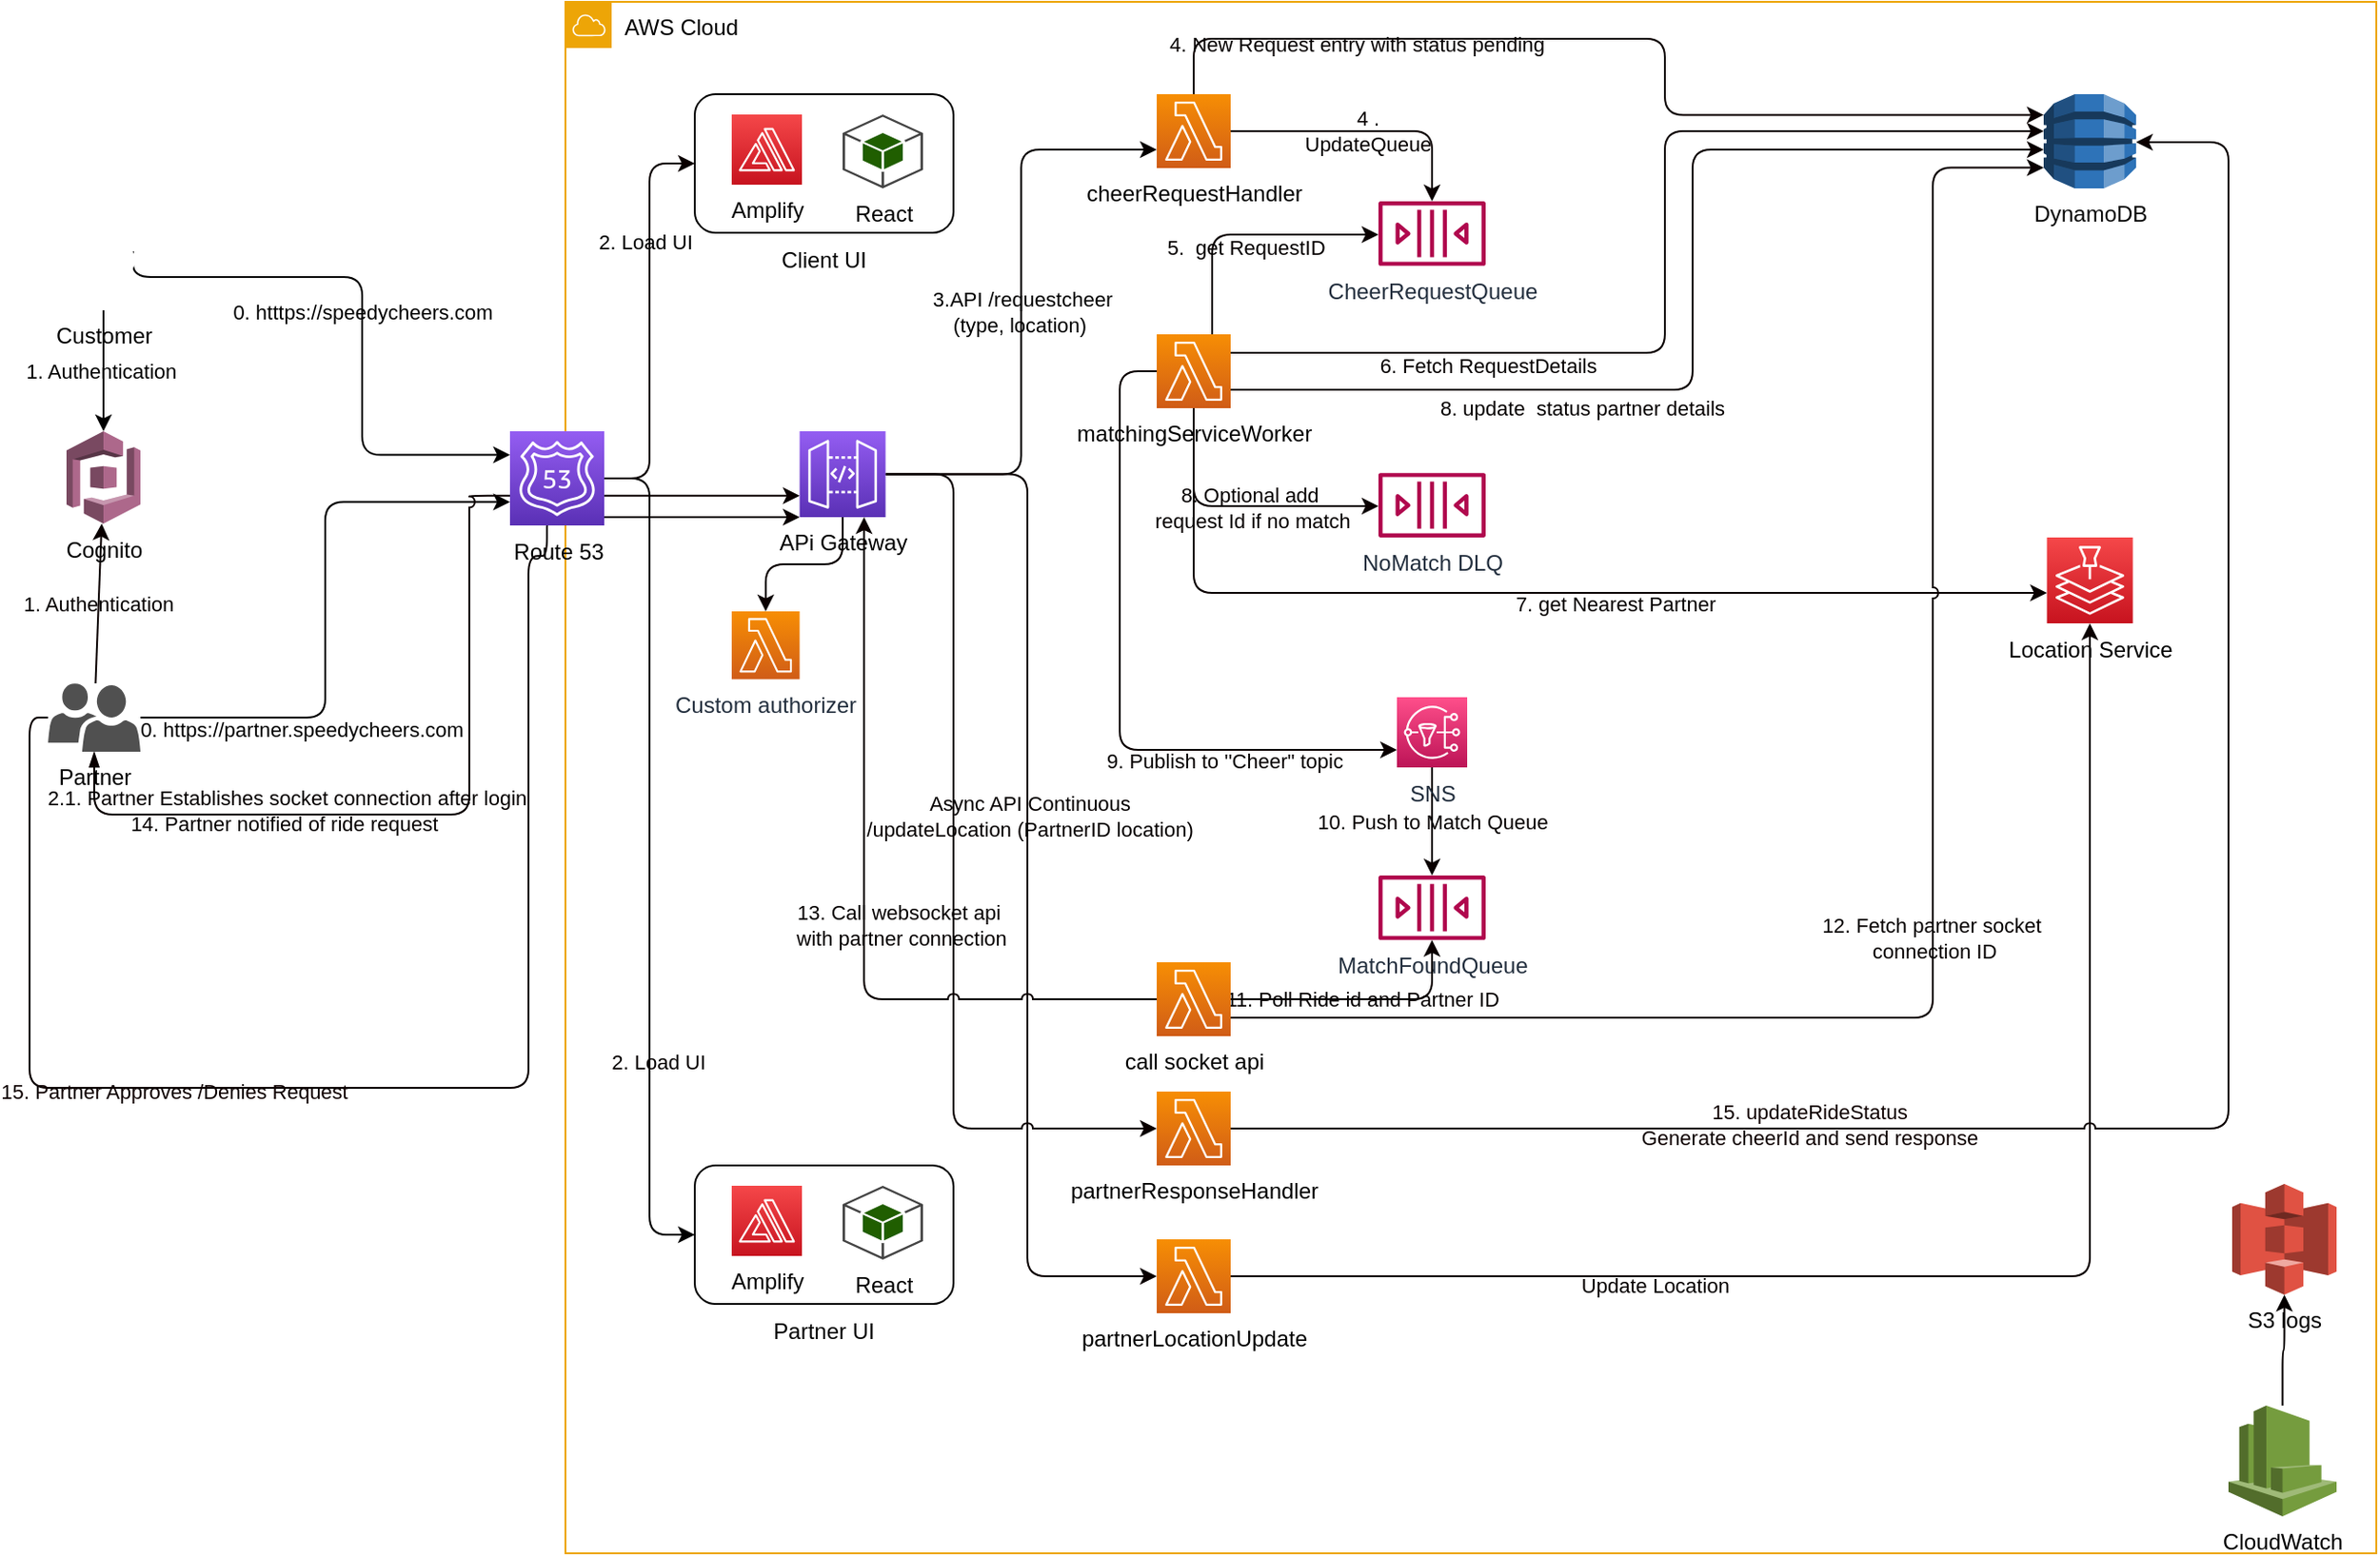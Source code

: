 <mxfile pages="3">
    <diagram name="SequenceDiagramStage1 " id="ofCPtuHL134MRXB3NosO">
        <mxGraphModel dx="2309" dy="974" grid="1" gridSize="10" guides="1" tooltips="1" connect="1" arrows="1" fold="1" page="1" pageScale="1" pageWidth="850" pageHeight="1100" background="#ffffff" math="0" shadow="0">
            <root>
                <mxCell id="63rxx4dlgtLqeWyml9sP-0"/>
                <mxCell id="63rxx4dlgtLqeWyml9sP-1" parent="63rxx4dlgtLqeWyml9sP-0"/>
                <mxCell id="63rxx4dlgtLqeWyml9sP-2" value="&lt;font color=&quot;#000000&quot;&gt;AWS Cloud&lt;/font&gt;" style="sketch=0;outlineConnect=0;gradientColor=none;html=1;whiteSpace=wrap;fontSize=12;fontStyle=0;shape=mxgraph.aws4.group;grIcon=mxgraph.aws4.group_aws_cloud;strokeColor=#eda507;fillColor=none;verticalAlign=top;align=left;spacingLeft=30;fontColor=#AAB7B8;dashed=0;" vertex="1" parent="63rxx4dlgtLqeWyml9sP-1">
                    <mxGeometry x="130" y="60" width="980" height="840" as="geometry"/>
                </mxCell>
                <mxCell id="63rxx4dlgtLqeWyml9sP-3" style="edgeStyle=orthogonalEdgeStyle;html=1;entryX=0;entryY=0.75;entryDx=0;entryDy=0;entryPerimeter=0;fontColor=#FFFFFF;strokeColor=#000000;" edge="1" parent="63rxx4dlgtLqeWyml9sP-1" source="63rxx4dlgtLqeWyml9sP-10" target="63rxx4dlgtLqeWyml9sP-22">
                    <mxGeometry relative="1" as="geometry">
                        <mxPoint x="121.6" y="315" as="targetPoint"/>
                    </mxGeometry>
                </mxCell>
                <mxCell id="63rxx4dlgtLqeWyml9sP-4" value="&lt;br&gt;0. https://partner.speedycheers.com" style="edgeLabel;html=1;align=center;verticalAlign=middle;resizable=0;points=[];fontColor=#000000;labelBackgroundColor=none;" vertex="1" connectable="0" parent="63rxx4dlgtLqeWyml9sP-3">
                    <mxGeometry x="-0.453" y="1" relative="1" as="geometry">
                        <mxPoint as="offset"/>
                    </mxGeometry>
                </mxCell>
                <mxCell id="63rxx4dlgtLqeWyml9sP-5" value="1. Authentication" style="edgeStyle=none;html=1;fontColor=#050000;strokeColor=#0a0000;labelBackgroundColor=none;" edge="1" parent="63rxx4dlgtLqeWyml9sP-1" source="63rxx4dlgtLqeWyml9sP-10" target="63rxx4dlgtLqeWyml9sP-11">
                    <mxGeometry relative="1" as="geometry"/>
                </mxCell>
                <mxCell id="63rxx4dlgtLqeWyml9sP-6" style="edgeStyle=orthogonalEdgeStyle;jumpStyle=arc;html=1;entryX=0;entryY=0.75;entryDx=0;entryDy=0;entryPerimeter=0;labelBackgroundColor=none;strokeColor=#0a0000;fontColor=#050000;startArrow=blockThin;startFill=1;" edge="1" parent="63rxx4dlgtLqeWyml9sP-1" source="63rxx4dlgtLqeWyml9sP-10" target="63rxx4dlgtLqeWyml9sP-36">
                    <mxGeometry relative="1" as="geometry">
                        <Array as="points">
                            <mxPoint x="-125" y="500"/>
                            <mxPoint x="78" y="500"/>
                            <mxPoint x="78" y="327"/>
                        </Array>
                    </mxGeometry>
                </mxCell>
                <mxCell id="63rxx4dlgtLqeWyml9sP-7" value="&lt;span style=&quot;&quot;&gt;2.1. Partner Establishes socket connection after login&lt;br&gt;14. Partner notified of ride request&amp;nbsp;&lt;br&gt;&lt;/span&gt;" style="edgeLabel;html=1;align=center;verticalAlign=middle;resizable=0;points=[];fontColor=#050000;labelBackgroundColor=none;" vertex="1" connectable="0" parent="63rxx4dlgtLqeWyml9sP-6">
                    <mxGeometry x="-0.653" y="2" relative="1" as="geometry">
                        <mxPoint x="36" as="offset"/>
                    </mxGeometry>
                </mxCell>
                <mxCell id="63rxx4dlgtLqeWyml9sP-8" style="edgeStyle=orthogonalEdgeStyle;jumpStyle=arc;html=1;labelBackgroundColor=none;strokeColor=#0a0000;fontColor=#050000;startArrow=none;startFill=0;entryX=0;entryY=1;entryDx=0;entryDy=0;entryPerimeter=0;" edge="1" parent="63rxx4dlgtLqeWyml9sP-1" source="63rxx4dlgtLqeWyml9sP-10" target="63rxx4dlgtLqeWyml9sP-36">
                    <mxGeometry relative="1" as="geometry">
                        <mxPoint x="120" y="540" as="targetPoint"/>
                        <Array as="points">
                            <mxPoint x="-160" y="448"/>
                            <mxPoint x="-160" y="648"/>
                            <mxPoint x="110" y="648"/>
                            <mxPoint x="110" y="360"/>
                            <mxPoint x="120" y="360"/>
                            <mxPoint x="120" y="339"/>
                        </Array>
                    </mxGeometry>
                </mxCell>
                <mxCell id="63rxx4dlgtLqeWyml9sP-9" value="15. Partner Approves /Denies Request" style="edgeLabel;html=1;align=center;verticalAlign=middle;resizable=0;points=[];fontColor=#0e0101;labelBackgroundColor=none;" vertex="1" connectable="0" parent="63rxx4dlgtLqeWyml9sP-8">
                    <mxGeometry x="-0.384" y="-2" relative="1" as="geometry">
                        <mxPoint as="offset"/>
                    </mxGeometry>
                </mxCell>
                <mxCell id="63rxx4dlgtLqeWyml9sP-10" value="Partner" style="sketch=0;pointerEvents=1;shadow=0;dashed=0;html=1;strokeColor=none;labelPosition=center;verticalLabelPosition=bottom;verticalAlign=top;align=center;fillColor=#505050;shape=mxgraph.mscae.intune.user_group;fontColor=#000000;" vertex="1" parent="63rxx4dlgtLqeWyml9sP-1">
                    <mxGeometry x="-150" y="429" width="50" height="37" as="geometry"/>
                </mxCell>
                <mxCell id="63rxx4dlgtLqeWyml9sP-11" value="Cognito" style="outlineConnect=0;dashed=0;verticalLabelPosition=bottom;verticalAlign=top;align=center;html=1;shape=mxgraph.aws3.cognito;fillColor=#AD688B;gradientColor=none;fontColor=#050505;" vertex="1" parent="63rxx4dlgtLqeWyml9sP-1">
                    <mxGeometry x="-140" y="292.5" width="40" height="50" as="geometry"/>
                </mxCell>
                <mxCell id="63rxx4dlgtLqeWyml9sP-12" value="DynamoDB" style="outlineConnect=0;dashed=0;verticalLabelPosition=bottom;verticalAlign=top;align=center;html=1;shape=mxgraph.aws3.dynamo_db;fillColor=#2E73B8;gradientColor=none;fontColor=#0a0a0a;" vertex="1" parent="63rxx4dlgtLqeWyml9sP-1">
                    <mxGeometry x="930" y="110" width="50" height="51" as="geometry"/>
                </mxCell>
                <mxCell id="63rxx4dlgtLqeWyml9sP-13" style="edgeStyle=orthogonalEdgeStyle;html=1;labelBackgroundColor=none;strokeColor=#0a0000;fontColor=#050000;exitX=1;exitY=0.5;exitDx=0;exitDy=0;exitPerimeter=0;entryX=0.5;entryY=1;entryDx=0;entryDy=0;entryPerimeter=0;" edge="1" parent="63rxx4dlgtLqeWyml9sP-1" source="63rxx4dlgtLqeWyml9sP-15" target="63rxx4dlgtLqeWyml9sP-16">
                    <mxGeometry relative="1" as="geometry">
                        <Array as="points">
                            <mxPoint x="955" y="750"/>
                        </Array>
                    </mxGeometry>
                </mxCell>
                <mxCell id="63rxx4dlgtLqeWyml9sP-14" value="&lt;span style=&quot;&quot;&gt;&lt;br&gt;Update Location&amp;nbsp;&lt;/span&gt;" style="edgeLabel;html=1;align=center;verticalAlign=middle;resizable=0;points=[];fontColor=#050000;labelBackgroundColor=none;" vertex="1" connectable="0" parent="63rxx4dlgtLqeWyml9sP-13">
                    <mxGeometry x="-0.435" y="2" relative="1" as="geometry">
                        <mxPoint as="offset"/>
                    </mxGeometry>
                </mxCell>
                <mxCell id="63rxx4dlgtLqeWyml9sP-15" value="partnerLocationUpdate" style="sketch=0;points=[[0,0,0],[0.25,0,0],[0.5,0,0],[0.75,0,0],[1,0,0],[0,1,0],[0.25,1,0],[0.5,1,0],[0.75,1,0],[1,1,0],[0,0.25,0],[0,0.5,0],[0,0.75,0],[1,0.25,0],[1,0.5,0],[1,0.75,0]];outlineConnect=0;fontColor=#000000;gradientColor=#F78E04;gradientDirection=north;fillColor=#D05C17;strokeColor=#ffffff;dashed=0;verticalLabelPosition=bottom;verticalAlign=top;align=center;html=1;fontSize=12;fontStyle=0;aspect=fixed;shape=mxgraph.aws4.resourceIcon;resIcon=mxgraph.aws4.lambda;" vertex="1" parent="63rxx4dlgtLqeWyml9sP-1">
                    <mxGeometry x="450" y="730" width="40" height="40" as="geometry"/>
                </mxCell>
                <mxCell id="63rxx4dlgtLqeWyml9sP-16" value="&lt;font&gt;Location Service&lt;/font&gt;" style="sketch=0;points=[[0,0,0],[0.25,0,0],[0.5,0,0],[0.75,0,0],[1,0,0],[0,1,0],[0.25,1,0],[0.5,1,0],[0.75,1,0],[1,1,0],[0,0.25,0],[0,0.5,0],[0,0.75,0],[1,0.25,0],[1,0.5,0],[1,0.75,0]];outlineConnect=0;fontColor=#000000;gradientColor=#F54749;gradientDirection=north;fillColor=#C7131F;strokeColor=#ffffff;dashed=0;verticalLabelPosition=bottom;verticalAlign=top;align=center;html=1;fontSize=12;fontStyle=0;aspect=fixed;shape=mxgraph.aws4.resourceIcon;resIcon=mxgraph.aws4.location_service;labelBackgroundColor=none;" vertex="1" parent="63rxx4dlgtLqeWyml9sP-1">
                    <mxGeometry x="931.75" y="350" width="46.5" height="46.5" as="geometry"/>
                </mxCell>
                <mxCell id="63rxx4dlgtLqeWyml9sP-17" style="edgeStyle=orthogonalEdgeStyle;html=1;entryX=0;entryY=0.5;entryDx=0;entryDy=0;fontColor=#FFFFFF;strokeColor=#000000;" edge="1" parent="63rxx4dlgtLqeWyml9sP-1" source="63rxx4dlgtLqeWyml9sP-22" target="63rxx4dlgtLqeWyml9sP-24">
                    <mxGeometry relative="1" as="geometry"/>
                </mxCell>
                <mxCell id="63rxx4dlgtLqeWyml9sP-18" value="2. Load UI" style="edgeLabel;html=1;align=center;verticalAlign=middle;resizable=0;points=[];fontColor=#050000;labelBackgroundColor=none;" vertex="1" connectable="0" parent="63rxx4dlgtLqeWyml9sP-17">
                    <mxGeometry x="0.485" y="4" relative="1" as="geometry">
                        <mxPoint as="offset"/>
                    </mxGeometry>
                </mxCell>
                <mxCell id="63rxx4dlgtLqeWyml9sP-20" style="edgeStyle=orthogonalEdgeStyle;html=1;entryX=0;entryY=0.5;entryDx=0;entryDy=0;labelBackgroundColor=none;strokeColor=#0a0000;fontColor=#000000;" edge="1" parent="63rxx4dlgtLqeWyml9sP-1" source="63rxx4dlgtLqeWyml9sP-22" target="63rxx4dlgtLqeWyml9sP-45">
                    <mxGeometry relative="1" as="geometry"/>
                </mxCell>
                <mxCell id="63rxx4dlgtLqeWyml9sP-21" value="&lt;span style=&quot;&quot;&gt;2. Load UI&lt;/span&gt;" style="edgeLabel;html=1;align=center;verticalAlign=middle;resizable=0;points=[];fontColor=#000000;labelBackgroundColor=none;" vertex="1" connectable="0" parent="63rxx4dlgtLqeWyml9sP-20">
                    <mxGeometry x="0.39" y="4" relative="1" as="geometry">
                        <mxPoint x="1" as="offset"/>
                    </mxGeometry>
                </mxCell>
                <mxCell id="63rxx4dlgtLqeWyml9sP-22" value="Route 53" style="sketch=0;points=[[0,0,0],[0.25,0,0],[0.5,0,0],[0.75,0,0],[1,0,0],[0,1,0],[0.25,1,0],[0.5,1,0],[0.75,1,0],[1,1,0],[0,0.25,0],[0,0.5,0],[0,0.75,0],[1,0.25,0],[1,0.5,0],[1,0.75,0]];outlineConnect=0;fontColor=#000000;gradientColor=#945DF2;gradientDirection=north;fillColor=#5A30B5;strokeColor=#FFFFFF;dashed=0;verticalLabelPosition=bottom;verticalAlign=top;align=center;html=1;fontSize=12;fontStyle=0;aspect=fixed;shape=mxgraph.aws4.resourceIcon;resIcon=mxgraph.aws4.route_53;labelBackgroundColor=none;" vertex="1" parent="63rxx4dlgtLqeWyml9sP-1">
                    <mxGeometry x="100" y="292.5" width="51" height="51" as="geometry"/>
                </mxCell>
                <mxCell id="63rxx4dlgtLqeWyml9sP-23" value="" style="group" vertex="1" connectable="0" parent="63rxx4dlgtLqeWyml9sP-1">
                    <mxGeometry x="200" y="690" width="140" height="105" as="geometry"/>
                </mxCell>
                <mxCell id="63rxx4dlgtLqeWyml9sP-24" value="" style="rounded=1;whiteSpace=wrap;html=1;labelBackgroundColor=default;fontColor=#FFFFFF;fillColor=none;strokeColor=#000000;" vertex="1" parent="63rxx4dlgtLqeWyml9sP-23">
                    <mxGeometry width="140" height="75" as="geometry"/>
                </mxCell>
                <mxCell id="63rxx4dlgtLqeWyml9sP-25" value="&lt;font style=&quot;&quot;&gt;Amplify&lt;/font&gt;" style="sketch=0;points=[[0,0,0],[0.25,0,0],[0.5,0,0],[0.75,0,0],[1,0,0],[0,1,0],[0.25,1,0],[0.5,1,0],[0.75,1,0],[1,1,0],[0,0.25,0],[0,0.5,0],[0,0.75,0],[1,0.25,0],[1,0.5,0],[1,0.75,0]];outlineConnect=0;fontColor=#000000;gradientColor=#F54749;gradientDirection=north;fillColor=#C7131F;strokeColor=#ffffff;dashed=0;verticalLabelPosition=bottom;verticalAlign=top;align=center;html=1;fontSize=12;fontStyle=0;aspect=fixed;shape=mxgraph.aws4.resourceIcon;resIcon=mxgraph.aws4.amplify;labelBackgroundColor=none;" vertex="1" parent="63rxx4dlgtLqeWyml9sP-23">
                    <mxGeometry x="20" y="11" width="38" height="38" as="geometry"/>
                </mxCell>
                <mxCell id="63rxx4dlgtLqeWyml9sP-26" value="React" style="outlineConnect=0;dashed=0;verticalLabelPosition=bottom;verticalAlign=top;align=center;html=1;shape=mxgraph.aws3.android;fillColor=#205E00;gradientColor=none;labelBackgroundColor=none;fontColor=#000000;" vertex="1" parent="63rxx4dlgtLqeWyml9sP-23">
                    <mxGeometry x="80" y="11" width="43.5" height="40" as="geometry"/>
                </mxCell>
                <mxCell id="63rxx4dlgtLqeWyml9sP-27" value="Partner UI" style="text;html=1;strokeColor=none;fillColor=none;align=center;verticalAlign=middle;whiteSpace=wrap;rounded=0;labelBackgroundColor=none;fontColor=#050505;" vertex="1" parent="63rxx4dlgtLqeWyml9sP-23">
                    <mxGeometry x="40" y="75" width="60" height="30" as="geometry"/>
                </mxCell>
                <mxCell id="63rxx4dlgtLqeWyml9sP-28" value="1. Authentication&amp;nbsp;" style="edgeStyle=orthogonalEdgeStyle;html=1;fontColor=#000000;labelBackgroundColor=none;strokeColor=#000000;" edge="1" parent="63rxx4dlgtLqeWyml9sP-1" source="63rxx4dlgtLqeWyml9sP-30" target="63rxx4dlgtLqeWyml9sP-11">
                    <mxGeometry relative="1" as="geometry"/>
                </mxCell>
                <mxCell id="63rxx4dlgtLqeWyml9sP-29" value="&lt;font style=&quot;&quot;&gt;0. htttps://speedycheers.com&lt;/font&gt;" style="edgeStyle=orthogonalEdgeStyle;html=1;entryX=0;entryY=0.25;entryDx=0;entryDy=0;entryPerimeter=0;fontColor=#000000;labelBackgroundColor=none;fillColor=#d80073;strokeColor=#000000;exitX=0.82;exitY=0.14;exitDx=0;exitDy=0;exitPerimeter=0;" edge="1" parent="63rxx4dlgtLqeWyml9sP-1" source="63rxx4dlgtLqeWyml9sP-30" target="63rxx4dlgtLqeWyml9sP-22">
                    <mxGeometry relative="1" as="geometry">
                        <Array as="points">
                            <mxPoint x="-104" y="209"/>
                            <mxPoint x="20" y="209"/>
                            <mxPoint x="20" y="305"/>
                        </Array>
                    </mxGeometry>
                </mxCell>
                <mxCell id="63rxx4dlgtLqeWyml9sP-30" value="Customer" style="sketch=0;pointerEvents=1;shadow=0;dashed=0;html=1;strokeColor=none;labelPosition=center;verticalLabelPosition=bottom;verticalAlign=top;align=center;fillColor=default;shape=mxgraph.mscae.intune.user_group;fontColor=#000000;labelBackgroundColor=none;" vertex="1" parent="63rxx4dlgtLqeWyml9sP-1">
                    <mxGeometry x="-145" y="190" width="50" height="37" as="geometry"/>
                </mxCell>
                <mxCell id="63rxx4dlgtLqeWyml9sP-31" value="3.API /requestcheer &lt;br&gt;(type, location)&amp;nbsp;" style="html=1;entryX=0;entryY=0.75;entryDx=0;entryDy=0;entryPerimeter=0;labelBackgroundColor=none;strokeColor=#050000;fontColor=#000000;edgeStyle=orthogonalEdgeStyle;" edge="1" parent="63rxx4dlgtLqeWyml9sP-1" source="63rxx4dlgtLqeWyml9sP-36" target="63rxx4dlgtLqeWyml9sP-43">
                    <mxGeometry relative="1" as="geometry"/>
                </mxCell>
                <mxCell id="63rxx4dlgtLqeWyml9sP-32" style="edgeStyle=orthogonalEdgeStyle;html=1;labelBackgroundColor=none;strokeColor=#0a0000;fontColor=#050000;" edge="1" parent="63rxx4dlgtLqeWyml9sP-1" source="63rxx4dlgtLqeWyml9sP-36" target="63rxx4dlgtLqeWyml9sP-49">
                    <mxGeometry relative="1" as="geometry"/>
                </mxCell>
                <mxCell id="63rxx4dlgtLqeWyml9sP-33" style="edgeStyle=orthogonalEdgeStyle;html=1;labelBackgroundColor=none;strokeColor=#0a0000;fontColor=#050000;" edge="1" parent="63rxx4dlgtLqeWyml9sP-1" source="63rxx4dlgtLqeWyml9sP-36" target="63rxx4dlgtLqeWyml9sP-15">
                    <mxGeometry relative="1" as="geometry">
                        <Array as="points">
                            <mxPoint x="380" y="316"/>
                            <mxPoint x="380" y="750"/>
                        </Array>
                    </mxGeometry>
                </mxCell>
                <mxCell id="63rxx4dlgtLqeWyml9sP-34" value="&lt;span style=&quot;&quot;&gt;Async API Continuous&lt;br&gt;/updateLocation (PartnerID location)&lt;/span&gt;" style="edgeLabel;html=1;align=center;verticalAlign=middle;resizable=0;points=[];fontColor=#050000;labelBackgroundColor=none;" vertex="1" connectable="0" parent="63rxx4dlgtLqeWyml9sP-33">
                    <mxGeometry x="-0.1" y="1" relative="1" as="geometry">
                        <mxPoint as="offset"/>
                    </mxGeometry>
                </mxCell>
                <mxCell id="63rxx4dlgtLqeWyml9sP-35" style="edgeStyle=orthogonalEdgeStyle;jumpStyle=arc;html=1;entryX=0;entryY=0.5;entryDx=0;entryDy=0;entryPerimeter=0;labelBackgroundColor=none;strokeColor=#0a0000;fontColor=#0e0101;startArrow=none;startFill=0;" edge="1" parent="63rxx4dlgtLqeWyml9sP-1" source="63rxx4dlgtLqeWyml9sP-36" target="63rxx4dlgtLqeWyml9sP-75">
                    <mxGeometry relative="1" as="geometry">
                        <Array as="points">
                            <mxPoint x="340" y="316"/>
                            <mxPoint x="340" y="670"/>
                        </Array>
                    </mxGeometry>
                </mxCell>
                <mxCell id="63rxx4dlgtLqeWyml9sP-36" value="&lt;font&gt;APi Gateway&lt;/font&gt;" style="sketch=0;points=[[0,0,0],[0.25,0,0],[0.5,0,0],[0.75,0,0],[1,0,0],[0,1,0],[0.25,1,0],[0.5,1,0],[0.75,1,0],[1,1,0],[0,0.25,0],[0,0.5,0],[0,0.75,0],[1,0.25,0],[1,0.5,0],[1,0.75,0]];outlineConnect=0;fontColor=#000000;gradientColor=#945DF2;gradientDirection=north;fillColor=#5A30B5;strokeColor=#ffffff;dashed=0;verticalLabelPosition=bottom;verticalAlign=top;align=center;html=1;fontSize=12;fontStyle=0;aspect=fixed;shape=mxgraph.aws4.resourceIcon;resIcon=mxgraph.aws4.api_gateway;labelBackgroundColor=none;" vertex="1" parent="63rxx4dlgtLqeWyml9sP-1">
                    <mxGeometry x="256.75" y="292.5" width="46.5" height="46.5" as="geometry"/>
                </mxCell>
                <mxCell id="63rxx4dlgtLqeWyml9sP-37" style="edgeStyle=orthogonalEdgeStyle;html=1;fontColor=#FFFFFF;strokeColor=#050000;" edge="1" parent="63rxx4dlgtLqeWyml9sP-1" source="63rxx4dlgtLqeWyml9sP-38" target="63rxx4dlgtLqeWyml9sP-39">
                    <mxGeometry relative="1" as="geometry"/>
                </mxCell>
                <mxCell id="63rxx4dlgtLqeWyml9sP-38" value="CloudWatch" style="outlineConnect=0;dashed=0;verticalLabelPosition=bottom;verticalAlign=top;align=center;html=1;shape=mxgraph.aws3.cloudwatch;fillColor=#759C3E;gradientColor=none;labelBackgroundColor=none;strokeColor=#FFFFFF;fontColor=#000000;" vertex="1" parent="63rxx4dlgtLqeWyml9sP-1">
                    <mxGeometry x="1030" y="820" width="58.5" height="60" as="geometry"/>
                </mxCell>
                <mxCell id="63rxx4dlgtLqeWyml9sP-39" value="S3 logs" style="outlineConnect=0;dashed=0;verticalLabelPosition=bottom;verticalAlign=top;align=center;html=1;shape=mxgraph.aws3.s3;fillColor=#E05243;gradientColor=none;labelBackgroundColor=none;strokeColor=#FFFFFF;fontColor=#000000;" vertex="1" parent="63rxx4dlgtLqeWyml9sP-1">
                    <mxGeometry x="1032" y="700" width="56.5" height="60" as="geometry"/>
                </mxCell>
                <mxCell id="63rxx4dlgtLqeWyml9sP-40" value="4 .&lt;br&gt;UpdateQueue" style="edgeStyle=orthogonalEdgeStyle;html=1;labelBackgroundColor=none;strokeColor=#0a0000;fontColor=#050000;" edge="1" parent="63rxx4dlgtLqeWyml9sP-1" source="63rxx4dlgtLqeWyml9sP-43" target="63rxx4dlgtLqeWyml9sP-50">
                    <mxGeometry relative="1" as="geometry"/>
                </mxCell>
                <mxCell id="63rxx4dlgtLqeWyml9sP-41" style="edgeStyle=orthogonalEdgeStyle;html=1;entryX=0;entryY=0.22;entryDx=0;entryDy=0;entryPerimeter=0;labelBackgroundColor=none;strokeColor=#0a0000;fontColor=#050000;" edge="1" parent="63rxx4dlgtLqeWyml9sP-1" source="63rxx4dlgtLqeWyml9sP-43" target="63rxx4dlgtLqeWyml9sP-12">
                    <mxGeometry relative="1" as="geometry">
                        <Array as="points">
                            <mxPoint x="470" y="80"/>
                            <mxPoint x="725" y="80"/>
                            <mxPoint x="725" y="121"/>
                        </Array>
                    </mxGeometry>
                </mxCell>
                <mxCell id="63rxx4dlgtLqeWyml9sP-42" value="&lt;span style=&quot;&quot;&gt;4. New Request entry with status pending&lt;/span&gt;" style="edgeLabel;html=1;align=center;verticalAlign=middle;resizable=0;points=[];fontColor=#050000;labelBackgroundColor=none;" vertex="1" connectable="0" parent="63rxx4dlgtLqeWyml9sP-41">
                    <mxGeometry x="-0.556" y="-3" relative="1" as="geometry">
                        <mxPoint as="offset"/>
                    </mxGeometry>
                </mxCell>
                <mxCell id="63rxx4dlgtLqeWyml9sP-43" value="cheerRequestHandler" style="sketch=0;points=[[0,0,0],[0.25,0,0],[0.5,0,0],[0.75,0,0],[1,0,0],[0,1,0],[0.25,1,0],[0.5,1,0],[0.75,1,0],[1,1,0],[0,0.25,0],[0,0.5,0],[0,0.75,0],[1,0.25,0],[1,0.5,0],[1,0.75,0]];outlineConnect=0;fontColor=#000000;gradientColor=#F78E04;gradientDirection=north;fillColor=#D05C17;strokeColor=#ffffff;dashed=0;verticalLabelPosition=bottom;verticalAlign=top;align=center;html=1;fontSize=12;fontStyle=0;aspect=fixed;shape=mxgraph.aws4.resourceIcon;resIcon=mxgraph.aws4.lambda;" vertex="1" parent="63rxx4dlgtLqeWyml9sP-1">
                    <mxGeometry x="450" y="110" width="40" height="40" as="geometry"/>
                </mxCell>
                <mxCell id="63rxx4dlgtLqeWyml9sP-44" value="" style="group" vertex="1" connectable="0" parent="63rxx4dlgtLqeWyml9sP-1">
                    <mxGeometry x="200" y="110.0" width="140" height="105" as="geometry"/>
                </mxCell>
                <mxCell id="63rxx4dlgtLqeWyml9sP-45" value="" style="rounded=1;whiteSpace=wrap;html=1;labelBackgroundColor=default;fontColor=#FFFFFF;fillColor=none;strokeColor=#000000;" vertex="1" parent="63rxx4dlgtLqeWyml9sP-44">
                    <mxGeometry width="140" height="75" as="geometry"/>
                </mxCell>
                <mxCell id="63rxx4dlgtLqeWyml9sP-46" value="&lt;font style=&quot;&quot;&gt;Amplify&lt;/font&gt;" style="sketch=0;points=[[0,0,0],[0.25,0,0],[0.5,0,0],[0.75,0,0],[1,0,0],[0,1,0],[0.25,1,0],[0.5,1,0],[0.75,1,0],[1,1,0],[0,0.25,0],[0,0.5,0],[0,0.75,0],[1,0.25,0],[1,0.5,0],[1,0.75,0]];outlineConnect=0;fontColor=#000000;gradientColor=#F54749;gradientDirection=north;fillColor=#C7131F;strokeColor=#ffffff;dashed=0;verticalLabelPosition=bottom;verticalAlign=top;align=center;html=1;fontSize=12;fontStyle=0;aspect=fixed;shape=mxgraph.aws4.resourceIcon;resIcon=mxgraph.aws4.amplify;labelBackgroundColor=none;" vertex="1" parent="63rxx4dlgtLqeWyml9sP-44">
                    <mxGeometry x="20" y="11" width="38" height="38" as="geometry"/>
                </mxCell>
                <mxCell id="63rxx4dlgtLqeWyml9sP-47" value="React" style="outlineConnect=0;dashed=0;verticalLabelPosition=bottom;verticalAlign=top;align=center;html=1;shape=mxgraph.aws3.android;fillColor=#205E00;gradientColor=none;labelBackgroundColor=none;fontColor=#000000;" vertex="1" parent="63rxx4dlgtLqeWyml9sP-44">
                    <mxGeometry x="80" y="11" width="43.5" height="40" as="geometry"/>
                </mxCell>
                <mxCell id="63rxx4dlgtLqeWyml9sP-48" value="Client UI" style="text;html=1;strokeColor=none;fillColor=none;align=center;verticalAlign=middle;whiteSpace=wrap;rounded=0;labelBackgroundColor=none;fontColor=#050505;" vertex="1" parent="63rxx4dlgtLqeWyml9sP-44">
                    <mxGeometry x="40" y="75" width="60" height="30" as="geometry"/>
                </mxCell>
                <mxCell id="63rxx4dlgtLqeWyml9sP-49" value="Custom authorizer" style="sketch=0;points=[[0,0,0],[0.25,0,0],[0.5,0,0],[0.75,0,0],[1,0,0],[0,1,0],[0.25,1,0],[0.5,1,0],[0.75,1,0],[1,1,0],[0,0.25,0],[0,0.5,0],[0,0.75,0],[1,0.25,0],[1,0.5,0],[1,0.75,0]];outlineConnect=0;fontColor=#232F3E;gradientColor=#F78E04;gradientDirection=north;fillColor=#D05C17;strokeColor=#ffffff;dashed=0;verticalLabelPosition=bottom;verticalAlign=top;align=center;html=1;fontSize=12;fontStyle=0;aspect=fixed;shape=mxgraph.aws4.resourceIcon;resIcon=mxgraph.aws4.lambda;labelBackgroundColor=#FFFFFF;" vertex="1" parent="63rxx4dlgtLqeWyml9sP-1">
                    <mxGeometry x="220" y="390" width="36.75" height="36.75" as="geometry"/>
                </mxCell>
                <mxCell id="63rxx4dlgtLqeWyml9sP-50" value="CheerRequestQueue" style="sketch=0;outlineConnect=0;fontColor=#232F3E;gradientColor=none;fillColor=#B0084D;strokeColor=none;dashed=0;verticalLabelPosition=bottom;verticalAlign=top;align=center;html=1;fontSize=12;fontStyle=0;aspect=fixed;pointerEvents=1;shape=mxgraph.aws4.queue;labelBackgroundColor=none;" vertex="1" parent="63rxx4dlgtLqeWyml9sP-1">
                    <mxGeometry x="570" y="168" width="58" height="34.95" as="geometry"/>
                </mxCell>
                <mxCell id="63rxx4dlgtLqeWyml9sP-51" value="&lt;br&gt;5.&amp;nbsp; get RequestID" style="edgeStyle=orthogonalEdgeStyle;html=1;labelBackgroundColor=none;strokeColor=#0a0000;fontColor=#050000;" edge="1" parent="63rxx4dlgtLqeWyml9sP-1" source="63rxx4dlgtLqeWyml9sP-62" target="63rxx4dlgtLqeWyml9sP-50">
                    <mxGeometry relative="1" as="geometry">
                        <Array as="points">
                            <mxPoint x="480" y="186"/>
                        </Array>
                    </mxGeometry>
                </mxCell>
                <mxCell id="63rxx4dlgtLqeWyml9sP-52" style="edgeStyle=orthogonalEdgeStyle;html=1;labelBackgroundColor=none;strokeColor=#0a0000;fontColor=#050000;" edge="1" parent="63rxx4dlgtLqeWyml9sP-1" source="63rxx4dlgtLqeWyml9sP-62" target="63rxx4dlgtLqeWyml9sP-16">
                    <mxGeometry relative="1" as="geometry">
                        <Array as="points">
                            <mxPoint x="470" y="380"/>
                        </Array>
                    </mxGeometry>
                </mxCell>
                <mxCell id="63rxx4dlgtLqeWyml9sP-53" value="&lt;br&gt;7. get Nearest Partner" style="edgeLabel;html=1;align=center;verticalAlign=middle;resizable=0;points=[];fontColor=#050000;labelBackgroundColor=none;" vertex="1" connectable="0" parent="63rxx4dlgtLqeWyml9sP-52">
                    <mxGeometry x="0.168" y="1" relative="1" as="geometry">
                        <mxPoint as="offset"/>
                    </mxGeometry>
                </mxCell>
                <mxCell id="63rxx4dlgtLqeWyml9sP-54" style="edgeStyle=orthogonalEdgeStyle;html=1;labelBackgroundColor=none;strokeColor=#0a0000;fontColor=#050000;" edge="1" parent="63rxx4dlgtLqeWyml9sP-1" source="63rxx4dlgtLqeWyml9sP-62" target="63rxx4dlgtLqeWyml9sP-12">
                    <mxGeometry relative="1" as="geometry">
                        <Array as="points">
                            <mxPoint x="725" y="250"/>
                            <mxPoint x="725" y="130"/>
                        </Array>
                    </mxGeometry>
                </mxCell>
                <mxCell id="63rxx4dlgtLqeWyml9sP-55" value="&lt;br&gt;6. Fetch RequestDetails" style="edgeLabel;html=1;align=center;verticalAlign=middle;resizable=0;points=[];fontColor=#050000;labelBackgroundColor=none;" vertex="1" connectable="0" parent="63rxx4dlgtLqeWyml9sP-54">
                    <mxGeometry x="-0.505" relative="1" as="geometry">
                        <mxPoint as="offset"/>
                    </mxGeometry>
                </mxCell>
                <mxCell id="63rxx4dlgtLqeWyml9sP-56" style="edgeStyle=orthogonalEdgeStyle;html=1;labelBackgroundColor=none;strokeColor=#0a0000;fontColor=#050000;" edge="1" parent="63rxx4dlgtLqeWyml9sP-1" source="63rxx4dlgtLqeWyml9sP-62" target="63rxx4dlgtLqeWyml9sP-63">
                    <mxGeometry relative="1" as="geometry">
                        <Array as="points">
                            <mxPoint x="470" y="333"/>
                        </Array>
                    </mxGeometry>
                </mxCell>
                <mxCell id="63rxx4dlgtLqeWyml9sP-57" value="&lt;span style=&quot;&quot;&gt;8. Optional add&lt;br&gt;&amp;nbsp;request Id if no match&lt;/span&gt;" style="edgeLabel;html=1;align=center;verticalAlign=middle;resizable=0;points=[];fontColor=#050000;labelBackgroundColor=none;" vertex="1" connectable="0" parent="63rxx4dlgtLqeWyml9sP-56">
                    <mxGeometry x="0.077" y="-1" relative="1" as="geometry">
                        <mxPoint as="offset"/>
                    </mxGeometry>
                </mxCell>
                <mxCell id="63rxx4dlgtLqeWyml9sP-58" style="edgeStyle=orthogonalEdgeStyle;html=1;labelBackgroundColor=none;strokeColor=#0a0000;fontColor=#050000;" edge="1" parent="63rxx4dlgtLqeWyml9sP-1" source="63rxx4dlgtLqeWyml9sP-62" target="63rxx4dlgtLqeWyml9sP-12">
                    <mxGeometry relative="1" as="geometry">
                        <Array as="points">
                            <mxPoint x="740" y="270"/>
                            <mxPoint x="740" y="140"/>
                        </Array>
                    </mxGeometry>
                </mxCell>
                <mxCell id="63rxx4dlgtLqeWyml9sP-59" value="&lt;span style=&quot;&quot;&gt;8. update&amp;nbsp; status partner details&lt;/span&gt;" style="edgeLabel;html=1;align=center;verticalAlign=middle;resizable=0;points=[];fontColor=#050000;labelBackgroundColor=none;" vertex="1" connectable="0" parent="63rxx4dlgtLqeWyml9sP-58">
                    <mxGeometry x="0.086" y="-2" relative="1" as="geometry">
                        <mxPoint x="-62" y="69" as="offset"/>
                    </mxGeometry>
                </mxCell>
                <mxCell id="63rxx4dlgtLqeWyml9sP-60" style="edgeStyle=orthogonalEdgeStyle;html=1;entryX=0;entryY=0.75;entryDx=0;entryDy=0;entryPerimeter=0;labelBackgroundColor=none;strokeColor=#0a0000;fontColor=#050000;" edge="1" parent="63rxx4dlgtLqeWyml9sP-1" source="63rxx4dlgtLqeWyml9sP-62" target="63rxx4dlgtLqeWyml9sP-65">
                    <mxGeometry relative="1" as="geometry">
                        <Array as="points">
                            <mxPoint x="430" y="260"/>
                            <mxPoint x="430" y="465"/>
                        </Array>
                    </mxGeometry>
                </mxCell>
                <mxCell id="63rxx4dlgtLqeWyml9sP-61" value="&lt;span style=&quot;&quot;&gt;&lt;br&gt;9. Publish to ''Cheer&quot; topic&amp;nbsp;&lt;/span&gt;" style="edgeLabel;html=1;align=center;verticalAlign=middle;resizable=0;points=[];fontColor=#050000;labelBackgroundColor=none;" vertex="1" connectable="0" parent="63rxx4dlgtLqeWyml9sP-60">
                    <mxGeometry x="0.506" y="2" relative="1" as="geometry">
                        <mxPoint y="1" as="offset"/>
                    </mxGeometry>
                </mxCell>
                <mxCell id="63rxx4dlgtLqeWyml9sP-62" value="matchingServiceWorker" style="sketch=0;points=[[0,0,0],[0.25,0,0],[0.5,0,0],[0.75,0,0],[1,0,0],[0,1,0],[0.25,1,0],[0.5,1,0],[0.75,1,0],[1,1,0],[0,0.25,0],[0,0.5,0],[0,0.75,0],[1,0.25,0],[1,0.5,0],[1,0.75,0]];outlineConnect=0;fontColor=#000000;gradientColor=#F78E04;gradientDirection=north;fillColor=#D05C17;strokeColor=#ffffff;dashed=0;verticalLabelPosition=bottom;verticalAlign=top;align=center;html=1;fontSize=12;fontStyle=0;aspect=fixed;shape=mxgraph.aws4.resourceIcon;resIcon=mxgraph.aws4.lambda;" vertex="1" parent="63rxx4dlgtLqeWyml9sP-1">
                    <mxGeometry x="450" y="240" width="40" height="40" as="geometry"/>
                </mxCell>
                <mxCell id="63rxx4dlgtLqeWyml9sP-63" value="NoMatch DLQ" style="sketch=0;outlineConnect=0;fontColor=#232F3E;gradientColor=none;fillColor=#B0084D;strokeColor=none;dashed=0;verticalLabelPosition=bottom;verticalAlign=top;align=center;html=1;fontSize=12;fontStyle=0;aspect=fixed;pointerEvents=1;shape=mxgraph.aws4.queue;labelBackgroundColor=none;" vertex="1" parent="63rxx4dlgtLqeWyml9sP-1">
                    <mxGeometry x="570" y="315.05" width="58" height="34.95" as="geometry"/>
                </mxCell>
                <mxCell id="63rxx4dlgtLqeWyml9sP-64" value="10. Push to Match Queue" style="edgeStyle=orthogonalEdgeStyle;html=1;labelBackgroundColor=none;strokeColor=#0a0000;fontColor=#050000;" edge="1" parent="63rxx4dlgtLqeWyml9sP-1" source="63rxx4dlgtLqeWyml9sP-65" target="63rxx4dlgtLqeWyml9sP-66">
                    <mxGeometry relative="1" as="geometry"/>
                </mxCell>
                <mxCell id="63rxx4dlgtLqeWyml9sP-65" value="SNS" style="sketch=0;points=[[0,0,0],[0.25,0,0],[0.5,0,0],[0.75,0,0],[1,0,0],[0,1,0],[0.25,1,0],[0.5,1,0],[0.75,1,0],[1,1,0],[0,0.25,0],[0,0.5,0],[0,0.75,0],[1,0.25,0],[1,0.5,0],[1,0.75,0]];outlineConnect=0;fontColor=#232F3E;gradientColor=#FF4F8B;gradientDirection=north;fillColor=#BC1356;strokeColor=#ffffff;dashed=0;verticalLabelPosition=bottom;verticalAlign=top;align=center;html=1;fontSize=12;fontStyle=0;aspect=fixed;shape=mxgraph.aws4.resourceIcon;resIcon=mxgraph.aws4.sns;labelBackgroundColor=none;" vertex="1" parent="63rxx4dlgtLqeWyml9sP-1">
                    <mxGeometry x="580" y="436.5" width="38" height="38" as="geometry"/>
                </mxCell>
                <mxCell id="63rxx4dlgtLqeWyml9sP-66" value="MatchFoundQueue" style="sketch=0;outlineConnect=0;fontColor=#232F3E;gradientColor=none;fillColor=#B0084D;strokeColor=none;dashed=0;verticalLabelPosition=bottom;verticalAlign=top;align=center;html=1;fontSize=12;fontStyle=0;aspect=fixed;pointerEvents=1;shape=mxgraph.aws4.queue;labelBackgroundColor=none;" vertex="1" parent="63rxx4dlgtLqeWyml9sP-1">
                    <mxGeometry x="570" y="533" width="58" height="34.95" as="geometry"/>
                </mxCell>
                <mxCell id="63rxx4dlgtLqeWyml9sP-67" value="11. Poll Ride id and Partner ID" style="edgeStyle=orthogonalEdgeStyle;html=1;labelBackgroundColor=none;strokeColor=#0a0000;fontColor=#050000;exitX=1;exitY=0.5;exitDx=0;exitDy=0;exitPerimeter=0;" edge="1" parent="63rxx4dlgtLqeWyml9sP-1" source="63rxx4dlgtLqeWyml9sP-72" target="63rxx4dlgtLqeWyml9sP-66">
                    <mxGeometry relative="1" as="geometry"/>
                </mxCell>
                <mxCell id="63rxx4dlgtLqeWyml9sP-68" style="edgeStyle=orthogonalEdgeStyle;html=1;labelBackgroundColor=none;strokeColor=#0a0000;fontColor=#050000;jumpStyle=arc;exitX=1;exitY=0.75;exitDx=0;exitDy=0;exitPerimeter=0;entryX=0;entryY=0.78;entryDx=0;entryDy=0;entryPerimeter=0;" edge="1" parent="63rxx4dlgtLqeWyml9sP-1" source="63rxx4dlgtLqeWyml9sP-72" target="63rxx4dlgtLqeWyml9sP-12">
                    <mxGeometry relative="1" as="geometry">
                        <Array as="points">
                            <mxPoint x="870" y="610"/>
                            <mxPoint x="870" y="150"/>
                        </Array>
                    </mxGeometry>
                </mxCell>
                <mxCell id="63rxx4dlgtLqeWyml9sP-69" value="&lt;span style=&quot;&quot;&gt;12. Fetch partner socket&lt;br&gt;&amp;nbsp;connection ID&lt;/span&gt;" style="edgeLabel;html=1;align=center;verticalAlign=middle;resizable=0;points=[];fontColor=#050000;labelBackgroundColor=none;" vertex="1" connectable="0" parent="63rxx4dlgtLqeWyml9sP-68">
                    <mxGeometry x="-0.059" y="1" relative="1" as="geometry">
                        <mxPoint as="offset"/>
                    </mxGeometry>
                </mxCell>
                <mxCell id="63rxx4dlgtLqeWyml9sP-70" style="edgeStyle=orthogonalEdgeStyle;jumpStyle=arc;html=1;entryX=0.75;entryY=1;entryDx=0;entryDy=0;entryPerimeter=0;labelBackgroundColor=none;strokeColor=#0a0000;fontColor=#050000;" edge="1" parent="63rxx4dlgtLqeWyml9sP-1" source="63rxx4dlgtLqeWyml9sP-72" target="63rxx4dlgtLqeWyml9sP-36">
                    <mxGeometry relative="1" as="geometry"/>
                </mxCell>
                <mxCell id="63rxx4dlgtLqeWyml9sP-71" value="13. Call websocket api&lt;br&gt;&amp;nbsp;with partner connection" style="edgeLabel;html=1;align=center;verticalAlign=middle;resizable=0;points=[];fontColor=#050000;labelBackgroundColor=none;" vertex="1" connectable="0" parent="63rxx4dlgtLqeWyml9sP-70">
                    <mxGeometry x="-0.471" y="-1" relative="1" as="geometry">
                        <mxPoint x="-29" y="-39" as="offset"/>
                    </mxGeometry>
                </mxCell>
                <mxCell id="63rxx4dlgtLqeWyml9sP-72" value="call socket api" style="sketch=0;points=[[0,0,0],[0.25,0,0],[0.5,0,0],[0.75,0,0],[1,0,0],[0,1,0],[0.25,1,0],[0.5,1,0],[0.75,1,0],[1,1,0],[0,0.25,0],[0,0.5,0],[0,0.75,0],[1,0.25,0],[1,0.5,0],[1,0.75,0]];outlineConnect=0;fontColor=#000000;gradientColor=#F78E04;gradientDirection=north;fillColor=#D05C17;strokeColor=#ffffff;dashed=0;verticalLabelPosition=bottom;verticalAlign=top;align=center;html=1;fontSize=12;fontStyle=0;aspect=fixed;shape=mxgraph.aws4.resourceIcon;resIcon=mxgraph.aws4.lambda;" vertex="1" parent="63rxx4dlgtLqeWyml9sP-1">
                    <mxGeometry x="450" y="580" width="40" height="40" as="geometry"/>
                </mxCell>
                <mxCell id="63rxx4dlgtLqeWyml9sP-73" style="edgeStyle=orthogonalEdgeStyle;jumpStyle=arc;html=1;labelBackgroundColor=none;strokeColor=#0a0000;fontColor=#0e0101;startArrow=none;startFill=0;" edge="1" parent="63rxx4dlgtLqeWyml9sP-1" source="63rxx4dlgtLqeWyml9sP-75" target="63rxx4dlgtLqeWyml9sP-12">
                    <mxGeometry relative="1" as="geometry">
                        <Array as="points">
                            <mxPoint x="1030" y="670"/>
                            <mxPoint x="1030" y="136"/>
                        </Array>
                    </mxGeometry>
                </mxCell>
                <mxCell id="63rxx4dlgtLqeWyml9sP-74" value="15. updateRideStatus&lt;br&gt;Generate cheerId and send response" style="edgeLabel;html=1;align=center;verticalAlign=middle;resizable=0;points=[];fontColor=#0e0101;labelBackgroundColor=none;" vertex="1" connectable="0" parent="63rxx4dlgtLqeWyml9sP-73">
                    <mxGeometry x="-0.443" y="2" relative="1" as="geometry">
                        <mxPoint as="offset"/>
                    </mxGeometry>
                </mxCell>
                <mxCell id="63rxx4dlgtLqeWyml9sP-75" value="partnerResponseHandler" style="sketch=0;points=[[0,0,0],[0.25,0,0],[0.5,0,0],[0.75,0,0],[1,0,0],[0,1,0],[0.25,1,0],[0.5,1,0],[0.75,1,0],[1,1,0],[0,0.25,0],[0,0.5,0],[0,0.75,0],[1,0.25,0],[1,0.5,0],[1,0.75,0]];outlineConnect=0;fontColor=#000000;gradientColor=#F78E04;gradientDirection=north;fillColor=#D05C17;strokeColor=#ffffff;dashed=0;verticalLabelPosition=bottom;verticalAlign=top;align=center;html=1;fontSize=12;fontStyle=0;aspect=fixed;shape=mxgraph.aws4.resourceIcon;resIcon=mxgraph.aws4.lambda;" vertex="1" parent="63rxx4dlgtLqeWyml9sP-1">
                    <mxGeometry x="450" y="650" width="40" height="40" as="geometry"/>
                </mxCell>
            </root>
        </mxGraphModel>
    </diagram>
    <diagram id="geLNCQ7WkykKurMtignX" name="SequenceDiagram">
        <mxGraphModel dx="2821" dy="779" grid="0" gridSize="10" guides="1" tooltips="1" connect="1" arrows="1" fold="1" page="1" pageScale="1" pageWidth="1654" pageHeight="1169" background="#ffffff" math="0" shadow="0">
            <root>
                <mxCell id="0"/>
                <mxCell id="1" parent="0"/>
                <mxCell id="8ZXQMkIxQQIlmTrEWjhn-1" value="&lt;font color=&quot;#000000&quot;&gt;AWS Cloud&lt;/font&gt;" style="sketch=0;outlineConnect=0;gradientColor=none;html=1;whiteSpace=wrap;fontSize=12;fontStyle=0;shape=mxgraph.aws4.group;grIcon=mxgraph.aws4.group_aws_cloud;strokeColor=#eda507;fillColor=none;verticalAlign=top;align=left;spacingLeft=30;fontColor=#AAB7B8;dashed=0;" vertex="1" parent="1">
                    <mxGeometry x="287" y="26" width="897" height="876" as="geometry"/>
                </mxCell>
                <mxCell id="cBcOZfKsm7yNKcNLsWnt-11" value="1. Auth" style="edgeStyle=orthogonalEdgeStyle;jumpStyle=arc;html=1;labelBackgroundColor=none;strokeColor=#0a0000;fontColor=#0e0101;startArrow=none;startFill=0;" edge="1" parent="1" source="_2-zZGDiRiY56jsWMU3t-2" target="cBcOZfKsm7yNKcNLsWnt-9">
                    <mxGeometry relative="1" as="geometry"/>
                </mxCell>
                <mxCell id="cBcOZfKsm7yNKcNLsWnt-14" value="2. API / requestCheer (type, location)" style="edgeStyle=orthogonalEdgeStyle;jumpStyle=arc;html=1;entryX=0;entryY=0.5;entryDx=0;entryDy=0;entryPerimeter=0;labelBackgroundColor=none;strokeColor=#0a0000;fontColor=#0e0101;startArrow=none;startFill=0;exitX=0.75;exitY=0.1;exitDx=0;exitDy=0;exitPerimeter=0;" edge="1" parent="1" source="_2-zZGDiRiY56jsWMU3t-2" target="gbd_k3GPR3WktMkkMoFy-1">
                    <mxGeometry relative="1" as="geometry">
                        <Array as="points">
                            <mxPoint x="192" y="216"/>
                            <mxPoint x="335" y="216"/>
                            <mxPoint x="335" y="121"/>
                        </Array>
                    </mxGeometry>
                </mxCell>
                <mxCell id="PO4KGVyt_OCoDaiH8e1p-18" value="2.1 Poll API ride status&amp;nbsp;&amp;nbsp;" style="edgeStyle=orthogonalEdgeStyle;jumpStyle=arc;html=1;entryX=0;entryY=0.5;entryDx=0;entryDy=0;entryPerimeter=0;labelBackgroundColor=none;strokeColor=#0a0000;fontColor=#0e0101;startArrow=none;startFill=0;" edge="1" parent="1" source="_2-zZGDiRiY56jsWMU3t-2" target="PO4KGVyt_OCoDaiH8e1p-16">
                    <mxGeometry x="-0.052" y="-11" relative="1" as="geometry">
                        <Array as="points">
                            <mxPoint x="392" y="233"/>
                            <mxPoint x="392" y="193"/>
                        </Array>
                        <mxPoint as="offset"/>
                    </mxGeometry>
                </mxCell>
                <mxCell id="_2-zZGDiRiY56jsWMU3t-2" value="Client" style="shape=umlActor;verticalLabelPosition=bottom;verticalAlign=top;html=1;outlineConnect=0;labelBackgroundColor=none;strokeColor=#000000;fontColor=#0e0101;fillColor=default;" vertex="1" parent="1">
                    <mxGeometry x="169" y="203" width="30" height="60" as="geometry"/>
                </mxCell>
                <mxCell id="_2-zZGDiRiY56jsWMU3t-3" value="Route53" style="sketch=0;points=[[0,0,0],[0.25,0,0],[0.5,0,0],[0.75,0,0],[1,0,0],[0,1,0],[0.25,1,0],[0.5,1,0],[0.75,1,0],[1,1,0],[0,0.25,0],[0,0.5,0],[0,0.75,0],[1,0.25,0],[1,0.5,0],[1,0.75,0]];outlineConnect=0;fontColor=#232F3E;gradientColor=#945DF2;gradientDirection=north;fillColor=#5A30B5;strokeColor=#ffffff;dashed=0;verticalLabelPosition=bottom;verticalAlign=top;align=center;html=1;fontSize=12;fontStyle=0;aspect=fixed;shape=mxgraph.aws4.resourceIcon;resIcon=mxgraph.aws4.route_53;labelBackgroundColor=none;" vertex="1" parent="1">
                    <mxGeometry x="266" y="314" width="41" height="41" as="geometry"/>
                </mxCell>
                <mxCell id="cBcOZfKsm7yNKcNLsWnt-1" value="" style="group" vertex="1" connectable="0" parent="1">
                    <mxGeometry x="114" y="90" width="140" height="105" as="geometry"/>
                </mxCell>
                <mxCell id="cBcOZfKsm7yNKcNLsWnt-2" value="" style="rounded=1;whiteSpace=wrap;html=1;labelBackgroundColor=default;fontColor=#FFFFFF;fillColor=none;strokeColor=#000000;" vertex="1" parent="cBcOZfKsm7yNKcNLsWnt-1">
                    <mxGeometry width="140" height="75" as="geometry"/>
                </mxCell>
                <mxCell id="cBcOZfKsm7yNKcNLsWnt-3" value="&lt;font style=&quot;&quot;&gt;Amplify&lt;/font&gt;" style="sketch=0;points=[[0,0,0],[0.25,0,0],[0.5,0,0],[0.75,0,0],[1,0,0],[0,1,0],[0.25,1,0],[0.5,1,0],[0.75,1,0],[1,1,0],[0,0.25,0],[0,0.5,0],[0,0.75,0],[1,0.25,0],[1,0.5,0],[1,0.75,0]];outlineConnect=0;fontColor=#000000;gradientColor=#F54749;gradientDirection=north;fillColor=#C7131F;strokeColor=#ffffff;dashed=0;verticalLabelPosition=bottom;verticalAlign=top;align=center;html=1;fontSize=12;fontStyle=0;aspect=fixed;shape=mxgraph.aws4.resourceIcon;resIcon=mxgraph.aws4.amplify;labelBackgroundColor=none;" vertex="1" parent="cBcOZfKsm7yNKcNLsWnt-1">
                    <mxGeometry x="20" y="11" width="38" height="38" as="geometry"/>
                </mxCell>
                <mxCell id="cBcOZfKsm7yNKcNLsWnt-4" value="React" style="outlineConnect=0;dashed=0;verticalLabelPosition=bottom;verticalAlign=top;align=center;html=1;shape=mxgraph.aws3.android;fillColor=#205E00;gradientColor=none;labelBackgroundColor=none;fontColor=#000000;" vertex="1" parent="cBcOZfKsm7yNKcNLsWnt-1">
                    <mxGeometry x="80" y="11" width="43.5" height="40" as="geometry"/>
                </mxCell>
                <mxCell id="cBcOZfKsm7yNKcNLsWnt-5" value="Client UI" style="text;html=1;strokeColor=none;fillColor=none;align=center;verticalAlign=middle;whiteSpace=wrap;rounded=0;labelBackgroundColor=none;fontColor=#050505;" vertex="1" parent="cBcOZfKsm7yNKcNLsWnt-1">
                    <mxGeometry x="40" y="75" width="60" height="30" as="geometry"/>
                </mxCell>
                <mxCell id="cBcOZfKsm7yNKcNLsWnt-6" value="" style="group" vertex="1" connectable="0" parent="1">
                    <mxGeometry x="471" y="102" width="72.75" height="36.75" as="geometry"/>
                </mxCell>
                <mxCell id="gbd_k3GPR3WktMkkMoFy-1" value="" style="sketch=0;points=[[0,0,0],[0.25,0,0],[0.5,0,0],[0.75,0,0],[1,0,0],[0,1,0],[0.25,1,0],[0.5,1,0],[0.75,1,0],[1,1,0],[0,0.25,0],[0,0.5,0],[0,0.75,0],[1,0.25,0],[1,0.5,0],[1,0.75,0]];outlineConnect=0;fontColor=#000000;gradientColor=#945DF2;gradientDirection=north;fillColor=#5A30B5;strokeColor=#ffffff;dashed=0;verticalLabelPosition=bottom;verticalAlign=top;align=center;html=1;fontSize=12;fontStyle=0;aspect=fixed;shape=mxgraph.aws4.resourceIcon;resIcon=mxgraph.aws4.api_gateway;labelBackgroundColor=none;" vertex="1" parent="cBcOZfKsm7yNKcNLsWnt-6">
                    <mxGeometry y="0.75" width="36" height="36" as="geometry"/>
                </mxCell>
                <mxCell id="_2-zZGDiRiY56jsWMU3t-1" value="cheerRequestHandler" style="sketch=0;points=[[0,0,0],[0.25,0,0],[0.5,0,0],[0.75,0,0],[1,0,0],[0,1,0],[0.25,1,0],[0.5,1,0],[0.75,1,0],[1,1,0],[0,0.25,0],[0,0.5,0],[0,0.75,0],[1,0.25,0],[1,0.5,0],[1,0.75,0]];outlineConnect=0;fontColor=#232F3E;gradientColor=#F78E04;gradientDirection=north;fillColor=#D05C17;strokeColor=#ffffff;dashed=0;verticalLabelPosition=bottom;verticalAlign=top;align=center;html=1;fontSize=12;fontStyle=0;aspect=fixed;shape=mxgraph.aws4.resourceIcon;resIcon=mxgraph.aws4.lambda;labelBackgroundColor=#FFFFFF;" vertex="1" parent="cBcOZfKsm7yNKcNLsWnt-6">
                    <mxGeometry x="36" width="36.75" height="36.75" as="geometry"/>
                </mxCell>
                <mxCell id="cBcOZfKsm7yNKcNLsWnt-9" value="cognito" style="outlineConnect=0;dashed=0;verticalLabelPosition=bottom;verticalAlign=top;align=center;html=1;shape=mxgraph.aws3.cognito;fillColor=#AD688B;gradientColor=none;labelBackgroundColor=none;strokeColor=#000000;fontColor=#0e0101;" vertex="1" parent="1">
                    <mxGeometry x="61" y="206.5" width="44.5" height="53" as="geometry"/>
                </mxCell>
                <mxCell id="cn6BRS0EkDGpiz9eRRdg-1" value="&lt;font&gt;Location Service&lt;/font&gt;" style="sketch=0;points=[[0,0,0],[0.25,0,0],[0.5,0,0],[0.75,0,0],[1,0,0],[0,1,0],[0.25,1,0],[0.5,1,0],[0.75,1,0],[1,1,0],[0,0.25,0],[0,0.5,0],[0,0.75,0],[1,0.25,0],[1,0.5,0],[1,0.75,0]];outlineConnect=0;fontColor=#000000;gradientColor=#F54749;gradientDirection=north;fillColor=#C7131F;strokeColor=#ffffff;dashed=0;verticalLabelPosition=bottom;verticalAlign=top;align=center;html=1;fontSize=12;fontStyle=0;aspect=fixed;shape=mxgraph.aws4.resourceIcon;resIcon=mxgraph.aws4.location_service;labelBackgroundColor=none;" vertex="1" parent="1">
                    <mxGeometry x="1030.25" y="585" width="46.5" height="46.5" as="geometry"/>
                </mxCell>
                <mxCell id="cn6BRS0EkDGpiz9eRRdg-2" value="cheerRequestTable" style="sketch=0;points=[[0,0,0],[0.25,0,0],[0.5,0,0],[0.75,0,0],[1,0,0],[0,1,0],[0.25,1,0],[0.5,1,0],[0.75,1,0],[1,1,0],[0,0.25,0],[0,0.5,0],[0,0.75,0],[1,0.25,0],[1,0.5,0],[1,0.75,0]];outlineConnect=0;fontColor=#232F3E;gradientColor=#4D72F3;gradientDirection=north;fillColor=#3334B9;strokeColor=#ffffff;dashed=0;verticalLabelPosition=bottom;verticalAlign=top;align=center;html=1;fontSize=12;fontStyle=0;aspect=fixed;shape=mxgraph.aws4.resourceIcon;resIcon=mxgraph.aws4.dynamodb;labelBackgroundColor=none;" vertex="1" parent="1">
                    <mxGeometry x="1026" y="92.88" width="55" height="55" as="geometry"/>
                </mxCell>
                <mxCell id="cn6BRS0EkDGpiz9eRRdg-3" value="cheerTransactionTable" style="sketch=0;points=[[0,0,0],[0.25,0,0],[0.5,0,0],[0.75,0,0],[1,0,0],[0,1,0],[0.25,1,0],[0.5,1,0],[0.75,1,0],[1,1,0],[0,0.25,0],[0,0.5,0],[0,0.75,0],[1,0.25,0],[1,0.5,0],[1,0.75,0]];outlineConnect=0;fontColor=#232F3E;gradientColor=#4D72F3;gradientDirection=north;fillColor=#3334B9;strokeColor=#ffffff;dashed=0;verticalLabelPosition=bottom;verticalAlign=top;align=center;html=1;fontSize=12;fontStyle=0;aspect=fixed;shape=mxgraph.aws4.resourceIcon;resIcon=mxgraph.aws4.dynamodb;labelBackgroundColor=none;" vertex="1" parent="1">
                    <mxGeometry x="1026" y="259" width="55" height="55" as="geometry"/>
                </mxCell>
                <mxCell id="4LyMovsM8Tk3cUnQfey--1" style="edgeStyle=orthogonalEdgeStyle;jumpStyle=arc;html=1;labelBackgroundColor=none;strokeColor=#0a0000;fontColor=#0e0101;startArrow=none;startFill=0;" edge="1" parent="1" source="_2-zZGDiRiY56jsWMU3t-1" target="cn6BRS0EkDGpiz9eRRdg-2">
                    <mxGeometry relative="1" as="geometry">
                        <Array as="points">
                            <mxPoint x="525" y="97"/>
                        </Array>
                    </mxGeometry>
                </mxCell>
                <mxCell id="4LyMovsM8Tk3cUnQfey--2" value="3. new request entry&amp;nbsp; with status pending" style="edgeLabel;html=1;align=center;verticalAlign=middle;resizable=0;points=[];fontColor=#0e0101;labelBackgroundColor=none;" vertex="1" connectable="0" parent="4LyMovsM8Tk3cUnQfey--1">
                    <mxGeometry x="-0.116" y="3" relative="1" as="geometry">
                        <mxPoint x="15" y="-7" as="offset"/>
                    </mxGeometry>
                </mxCell>
                <mxCell id="9op0C_lG5CIcMD-MC_4U-1" value="CheerRequestQueue" style="sketch=0;outlineConnect=0;fontColor=#232F3E;gradientColor=none;fillColor=#B0084D;strokeColor=none;dashed=0;verticalLabelPosition=bottom;verticalAlign=top;align=center;html=1;fontSize=12;fontStyle=0;aspect=fixed;pointerEvents=1;shape=mxgraph.aws4.queue;labelBackgroundColor=none;" vertex="1" parent="1">
                    <mxGeometry x="692" y="206.5" width="58" height="34.95" as="geometry"/>
                </mxCell>
                <mxCell id="9op0C_lG5CIcMD-MC_4U-2" style="edgeStyle=orthogonalEdgeStyle;jumpStyle=arc;html=1;labelBackgroundColor=none;strokeColor=#0a0000;fontColor=#0e0101;startArrow=none;startFill=0;" edge="1" parent="1" source="_2-zZGDiRiY56jsWMU3t-1" target="9op0C_lG5CIcMD-MC_4U-1">
                    <mxGeometry relative="1" as="geometry">
                        <Array as="points">
                            <mxPoint x="638" y="120"/>
                            <mxPoint x="638" y="224"/>
                        </Array>
                    </mxGeometry>
                </mxCell>
                <mxCell id="9op0C_lG5CIcMD-MC_4U-3" value="4. Ride Request Entry" style="edgeLabel;html=1;align=center;verticalAlign=middle;resizable=0;points=[];fontColor=#0e0101;labelBackgroundColor=none;" vertex="1" connectable="0" parent="9op0C_lG5CIcMD-MC_4U-2">
                    <mxGeometry x="0.254" y="-2" relative="1" as="geometry">
                        <mxPoint x="29" y="4" as="offset"/>
                    </mxGeometry>
                </mxCell>
                <mxCell id="xeSmfUUUlv5XTKD-H1JE-1" value="&lt;br&gt;5. getRequestID" style="edgeStyle=orthogonalEdgeStyle;jumpStyle=arc;html=1;labelBackgroundColor=none;strokeColor=#0a0000;fontColor=#0e0101;startArrow=none;startFill=0;" edge="1" parent="1" source="S9a5MQRa0iD2ageSl8Tl-1" target="9op0C_lG5CIcMD-MC_4U-1">
                    <mxGeometry relative="1" as="geometry"/>
                </mxCell>
                <mxCell id="xeSmfUUUlv5XTKD-H1JE-2" value="6. fetch Ride Details" style="edgeStyle=orthogonalEdgeStyle;jumpStyle=arc;html=1;entryX=0;entryY=0.75;entryDx=0;entryDy=0;entryPerimeter=0;labelBackgroundColor=none;strokeColor=#0a0000;fontColor=#0e0101;startArrow=none;startFill=0;" edge="1" parent="1" source="S9a5MQRa0iD2ageSl8Tl-1" target="cn6BRS0EkDGpiz9eRRdg-2">
                    <mxGeometry relative="1" as="geometry"/>
                </mxCell>
                <mxCell id="bPcayBSNafYA2Ov35Nkw-1" style="edgeStyle=orthogonalEdgeStyle;jumpStyle=arc;html=1;entryX=0;entryY=0.5;entryDx=0;entryDy=0;entryPerimeter=0;labelBackgroundColor=none;strokeColor=#0a0000;fontColor=#0e0101;startArrow=none;startFill=0;" edge="1" parent="1" source="S9a5MQRa0iD2ageSl8Tl-1" target="cn6BRS0EkDGpiz9eRRdg-1">
                    <mxGeometry relative="1" as="geometry"/>
                </mxCell>
                <mxCell id="bPcayBSNafYA2Ov35Nkw-2" value="7. fetch Nearest Drivers" style="edgeLabel;html=1;align=center;verticalAlign=middle;resizable=0;points=[];fontColor=#0e0101;labelBackgroundColor=none;" vertex="1" connectable="0" parent="bPcayBSNafYA2Ov35Nkw-1">
                    <mxGeometry x="-0.236" y="-1" relative="1" as="geometry">
                        <mxPoint as="offset"/>
                    </mxGeometry>
                </mxCell>
                <mxCell id="Oby8YRQcK1J8ED8Gi5FV-2" style="edgeStyle=orthogonalEdgeStyle;jumpStyle=arc;html=1;labelBackgroundColor=none;strokeColor=#0a0000;fontColor=#0e0101;startArrow=none;startFill=0;" edge="1" parent="1" source="S9a5MQRa0iD2ageSl8Tl-1" target="Oby8YRQcK1J8ED8Gi5FV-1">
                    <mxGeometry relative="1" as="geometry">
                        <Array as="points">
                            <mxPoint x="890" y="367"/>
                        </Array>
                    </mxGeometry>
                </mxCell>
                <mxCell id="Oby8YRQcK1J8ED8Gi5FV-3" value="8. Optional update if no match&amp;nbsp;" style="edgeLabel;html=1;align=center;verticalAlign=middle;resizable=0;points=[];fontColor=#0e0101;labelBackgroundColor=none;" vertex="1" connectable="0" parent="Oby8YRQcK1J8ED8Gi5FV-2">
                    <mxGeometry x="0.324" y="1" relative="1" as="geometry">
                        <mxPoint x="31" y="7" as="offset"/>
                    </mxGeometry>
                </mxCell>
                <mxCell id="tcvzwc4dFEXsYQpkeMHZ-2" value="9. Publish&amp;nbsp; to Match Queue" style="edgeStyle=orthogonalEdgeStyle;jumpStyle=arc;html=1;entryX=1;entryY=0.5;entryDx=0;entryDy=0;entryPerimeter=0;labelBackgroundColor=none;strokeColor=#0a0000;fontColor=#0e0101;startArrow=none;startFill=0;" edge="1" parent="1" source="S9a5MQRa0iD2ageSl8Tl-1" target="tcvzwc4dFEXsYQpkeMHZ-1">
                    <mxGeometry x="0.339" y="-9" relative="1" as="geometry">
                        <Array as="points">
                            <mxPoint x="900" y="448"/>
                        </Array>
                        <mxPoint as="offset"/>
                    </mxGeometry>
                </mxCell>
                <mxCell id="S9a5MQRa0iD2ageSl8Tl-1" value="matchingServiceWorker" style="sketch=0;points=[[0,0,0],[0.25,0,0],[0.5,0,0],[0.75,0,0],[1,0,0],[0,1,0],[0.25,1,0],[0.5,1,0],[0.75,1,0],[1,1,0],[0,0.25,0],[0,0.5,0],[0,0.75,0],[1,0.25,0],[1,0.5,0],[1,0.75,0]];outlineConnect=0;fontColor=#232F3E;gradientColor=#F78E04;gradientDirection=north;fillColor=#D05C17;strokeColor=#ffffff;dashed=0;verticalLabelPosition=bottom;verticalAlign=top;align=center;html=1;fontSize=12;fontStyle=0;aspect=fixed;shape=mxgraph.aws4.resourceIcon;resIcon=mxgraph.aws4.lambda;labelBackgroundColor=#FFFFFF;" vertex="1" parent="1">
                    <mxGeometry x="872" y="295" width="36.75" height="36.75" as="geometry"/>
                </mxCell>
                <mxCell id="Oby8YRQcK1J8ED8Gi5FV-1" value="No Match Queue" style="sketch=0;outlineConnect=0;fontColor=#232F3E;gradientColor=none;fillColor=#B0084D;strokeColor=none;dashed=0;verticalLabelPosition=bottom;verticalAlign=top;align=center;html=1;fontSize=12;fontStyle=0;aspect=fixed;pointerEvents=1;shape=mxgraph.aws4.queue;labelBackgroundColor=none;" vertex="1" parent="1">
                    <mxGeometry x="694.5" y="350" width="58" height="34.95" as="geometry"/>
                </mxCell>
                <mxCell id="BBRt2M0a1-KQzAFwPGjZ-2" value="10, notify Partner" style="edgeStyle=orthogonalEdgeStyle;jumpStyle=arc;html=1;entryX=0;entryY=0.5;entryDx=0;entryDy=0;entryPerimeter=0;labelBackgroundColor=none;strokeColor=#0a0000;fontColor=#0e0101;startArrow=none;startFill=0;" edge="1" parent="1" source="tcvzwc4dFEXsYQpkeMHZ-1" target="BBRt2M0a1-KQzAFwPGjZ-1">
                    <mxGeometry relative="1" as="geometry">
                        <Array as="points">
                            <mxPoint x="724" y="477"/>
                            <mxPoint x="807" y="477"/>
                            <mxPoint x="807" y="512"/>
                        </Array>
                    </mxGeometry>
                </mxCell>
                <mxCell id="tcvzwc4dFEXsYQpkeMHZ-1" value="SNS" style="sketch=0;points=[[0,0,0],[0.25,0,0],[0.5,0,0],[0.75,0,0],[1,0,0],[0,1,0],[0.25,1,0],[0.5,1,0],[0.75,1,0],[1,1,0],[0,0.25,0],[0,0.5,0],[0,0.75,0],[1,0.25,0],[1,0.5,0],[1,0.75,0]];outlineConnect=0;fontColor=#232F3E;gradientColor=#FF4F8B;gradientDirection=north;fillColor=#BC1356;strokeColor=#ffffff;dashed=0;verticalLabelPosition=bottom;verticalAlign=top;align=center;html=1;fontSize=12;fontStyle=0;aspect=fixed;shape=mxgraph.aws4.resourceIcon;resIcon=mxgraph.aws4.sns;labelBackgroundColor=none;" vertex="1" parent="1">
                    <mxGeometry x="704.5" y="429" width="38" height="38" as="geometry"/>
                </mxCell>
                <mxCell id="BBRt2M0a1-KQzAFwPGjZ-16" style="edgeStyle=orthogonalEdgeStyle;jumpStyle=arc;html=1;labelBackgroundColor=none;strokeColor=#0a0000;fontColor=#0e0101;startArrow=none;startFill=0;" edge="1" parent="1" source="BBRt2M0a1-KQzAFwPGjZ-1" target="BBRt2M0a1-KQzAFwPGjZ-12">
                    <mxGeometry relative="1" as="geometry">
                        <Array as="points">
                            <mxPoint x="689" y="522"/>
                            <mxPoint x="689" y="537"/>
                        </Array>
                    </mxGeometry>
                </mxCell>
                <mxCell id="BBRt2M0a1-KQzAFwPGjZ-17" value="12. call socket api" style="edgeLabel;html=1;align=center;verticalAlign=middle;resizable=0;points=[];fontColor=#0e0101;labelBackgroundColor=none;" vertex="1" connectable="0" parent="BBRt2M0a1-KQzAFwPGjZ-16">
                    <mxGeometry x="-0.317" y="1" relative="1" as="geometry">
                        <mxPoint x="13" y="5" as="offset"/>
                    </mxGeometry>
                </mxCell>
                <mxCell id="wFnkkSmCcpeBC2XNVb6e-4" value="11. fetch partner&amp;nbsp;&lt;br&gt;socket conn id" style="edgeStyle=orthogonalEdgeStyle;jumpStyle=arc;html=1;labelBackgroundColor=none;strokeColor=#0a0000;fontColor=#0e0101;startArrow=none;startFill=0;" edge="1" parent="1" source="BBRt2M0a1-KQzAFwPGjZ-1" target="wFnkkSmCcpeBC2XNVb6e-1">
                    <mxGeometry relative="1" as="geometry">
                        <Array as="points">
                            <mxPoint x="995" y="512"/>
                            <mxPoint x="995" y="512"/>
                        </Array>
                    </mxGeometry>
                </mxCell>
                <mxCell id="BBRt2M0a1-KQzAFwPGjZ-1" value="matchSubscriber" style="sketch=0;points=[[0,0,0],[0.25,0,0],[0.5,0,0],[0.75,0,0],[1,0,0],[0,1,0],[0.25,1,0],[0.5,1,0],[0.75,1,0],[1,1,0],[0,0.25,0],[0,0.5,0],[0,0.75,0],[1,0.25,0],[1,0.5,0],[1,0.75,0]];outlineConnect=0;fontColor=#232F3E;gradientColor=#F78E04;gradientDirection=north;fillColor=#D05C17;strokeColor=#ffffff;dashed=0;verticalLabelPosition=bottom;verticalAlign=top;align=center;html=1;fontSize=12;fontStyle=0;aspect=fixed;shape=mxgraph.aws4.resourceIcon;resIcon=mxgraph.aws4.lambda;labelBackgroundColor=#FFFFFF;" vertex="1" parent="1">
                    <mxGeometry x="872" y="494" width="36.75" height="36.75" as="geometry"/>
                </mxCell>
                <mxCell id="BBRt2M0a1-KQzAFwPGjZ-3" value="1. Auth&amp;nbsp; &amp;nbsp;&amp;nbsp;&lt;br&gt;&lt;br&gt;" style="edgeStyle=orthogonalEdgeStyle;jumpStyle=arc;html=1;labelBackgroundColor=none;strokeColor=#0a0000;fontColor=#0e0101;startArrow=none;startFill=0;" edge="1" parent="1" source="BBRt2M0a1-KQzAFwPGjZ-4" target="BBRt2M0a1-KQzAFwPGjZ-10">
                    <mxGeometry relative="1" as="geometry"/>
                </mxCell>
                <mxCell id="BBRt2M0a1-KQzAFwPGjZ-14" style="edgeStyle=orthogonalEdgeStyle;jumpStyle=arc;html=1;entryX=0;entryY=0.5;entryDx=0;entryDy=0;entryPerimeter=0;labelBackgroundColor=none;strokeColor=#0a0000;fontColor=#0e0101;startArrow=none;startFill=0;" edge="1" parent="1" source="BBRt2M0a1-KQzAFwPGjZ-4" target="BBRt2M0a1-KQzAFwPGjZ-12">
                    <mxGeometry relative="1" as="geometry">
                        <Array as="points">
                            <mxPoint x="296" y="537"/>
                            <mxPoint x="296" y="537"/>
                        </Array>
                    </mxGeometry>
                </mxCell>
                <mxCell id="BBRt2M0a1-KQzAFwPGjZ-15" value="2. establish web socket handshake" style="edgeLabel;html=1;align=center;verticalAlign=middle;resizable=0;points=[];fontColor=#0e0101;labelBackgroundColor=none;" vertex="1" connectable="0" parent="BBRt2M0a1-KQzAFwPGjZ-14">
                    <mxGeometry x="0.127" y="-1" relative="1" as="geometry">
                        <mxPoint x="2" y="-10" as="offset"/>
                    </mxGeometry>
                </mxCell>
                <mxCell id="PO4KGVyt_OCoDaiH8e1p-6" style="edgeStyle=orthogonalEdgeStyle;jumpStyle=arc;html=1;entryX=0;entryY=0.75;entryDx=0;entryDy=0;entryPerimeter=0;labelBackgroundColor=none;strokeColor=#0a0000;fontColor=#0e0101;startArrow=none;startFill=0;" edge="1" parent="1" source="BBRt2M0a1-KQzAFwPGjZ-4" target="PO4KGVyt_OCoDaiH8e1p-4">
                    <mxGeometry relative="1" as="geometry">
                        <Array as="points">
                            <mxPoint x="172" y="628"/>
                        </Array>
                    </mxGeometry>
                </mxCell>
                <mxCell id="PO4KGVyt_OCoDaiH8e1p-7" value="14. API / acceptCheer" style="edgeLabel;html=1;align=center;verticalAlign=middle;resizable=0;points=[];fontColor=#0e0101;labelBackgroundColor=none;" vertex="1" connectable="0" parent="PO4KGVyt_OCoDaiH8e1p-6">
                    <mxGeometry x="0.166" relative="1" as="geometry">
                        <mxPoint x="8" y="-9" as="offset"/>
                    </mxGeometry>
                </mxCell>
                <mxCell id="BBRt2M0a1-KQzAFwPGjZ-4" value="Partner" style="shape=umlActor;verticalLabelPosition=bottom;verticalAlign=top;html=1;outlineConnect=0;labelBackgroundColor=none;strokeColor=#000000;fontColor=#0e0101;fillColor=default;" vertex="1" parent="1">
                    <mxGeometry x="157" y="536" width="30" height="60" as="geometry"/>
                </mxCell>
                <mxCell id="BBRt2M0a1-KQzAFwPGjZ-5" value="" style="group" vertex="1" connectable="0" parent="1">
                    <mxGeometry x="102" y="423" width="140" height="105" as="geometry"/>
                </mxCell>
                <mxCell id="BBRt2M0a1-KQzAFwPGjZ-6" value="" style="rounded=1;whiteSpace=wrap;html=1;labelBackgroundColor=default;fontColor=#FFFFFF;fillColor=none;strokeColor=#000000;" vertex="1" parent="BBRt2M0a1-KQzAFwPGjZ-5">
                    <mxGeometry width="140" height="75" as="geometry"/>
                </mxCell>
                <mxCell id="BBRt2M0a1-KQzAFwPGjZ-7" value="&lt;font style=&quot;&quot;&gt;Amplify&lt;/font&gt;" style="sketch=0;points=[[0,0,0],[0.25,0,0],[0.5,0,0],[0.75,0,0],[1,0,0],[0,1,0],[0.25,1,0],[0.5,1,0],[0.75,1,0],[1,1,0],[0,0.25,0],[0,0.5,0],[0,0.75,0],[1,0.25,0],[1,0.5,0],[1,0.75,0]];outlineConnect=0;fontColor=#000000;gradientColor=#F54749;gradientDirection=north;fillColor=#C7131F;strokeColor=#ffffff;dashed=0;verticalLabelPosition=bottom;verticalAlign=top;align=center;html=1;fontSize=12;fontStyle=0;aspect=fixed;shape=mxgraph.aws4.resourceIcon;resIcon=mxgraph.aws4.amplify;labelBackgroundColor=none;" vertex="1" parent="BBRt2M0a1-KQzAFwPGjZ-5">
                    <mxGeometry x="20" y="11" width="38" height="38" as="geometry"/>
                </mxCell>
                <mxCell id="BBRt2M0a1-KQzAFwPGjZ-8" value="React" style="outlineConnect=0;dashed=0;verticalLabelPosition=bottom;verticalAlign=top;align=center;html=1;shape=mxgraph.aws3.android;fillColor=#205E00;gradientColor=none;labelBackgroundColor=none;fontColor=#000000;" vertex="1" parent="BBRt2M0a1-KQzAFwPGjZ-5">
                    <mxGeometry x="80" y="11" width="43.5" height="40" as="geometry"/>
                </mxCell>
                <mxCell id="BBRt2M0a1-KQzAFwPGjZ-9" value="PartnerUI" style="text;html=1;strokeColor=none;fillColor=none;align=center;verticalAlign=middle;whiteSpace=wrap;rounded=0;labelBackgroundColor=none;fontColor=#050505;" vertex="1" parent="BBRt2M0a1-KQzAFwPGjZ-5">
                    <mxGeometry x="40" y="75" width="60" height="30" as="geometry"/>
                </mxCell>
                <mxCell id="BBRt2M0a1-KQzAFwPGjZ-10" value="cognito" style="outlineConnect=0;dashed=0;verticalLabelPosition=bottom;verticalAlign=top;align=center;html=1;shape=mxgraph.aws3.cognito;fillColor=#AD688B;gradientColor=none;labelBackgroundColor=none;strokeColor=#000000;fontColor=#0e0101;" vertex="1" parent="1">
                    <mxGeometry x="-6" y="540.5" width="44.5" height="53" as="geometry"/>
                </mxCell>
                <mxCell id="PO4KGVyt_OCoDaiH8e1p-1" style="edgeStyle=orthogonalEdgeStyle;jumpStyle=arc;html=1;labelBackgroundColor=none;strokeColor=#0a0000;fontColor=#0e0101;startArrow=none;startFill=0;exitX=0;exitY=0.75;exitDx=0;exitDy=0;exitPerimeter=0;" edge="1" parent="1" source="BBRt2M0a1-KQzAFwPGjZ-12" target="BBRt2M0a1-KQzAFwPGjZ-4">
                    <mxGeometry relative="1" as="geometry">
                        <Array as="points">
                            <mxPoint x="447" y="545"/>
                            <mxPoint x="447" y="566"/>
                        </Array>
                    </mxGeometry>
                </mxCell>
                <mxCell id="PO4KGVyt_OCoDaiH8e1p-2" value="13. partner notified" style="edgeLabel;html=1;align=center;verticalAlign=middle;resizable=0;points=[];fontColor=#0e0101;labelBackgroundColor=none;" vertex="1" connectable="0" parent="PO4KGVyt_OCoDaiH8e1p-1">
                    <mxGeometry x="0.253" y="4" relative="1" as="geometry">
                        <mxPoint as="offset"/>
                    </mxGeometry>
                </mxCell>
                <mxCell id="PO4KGVyt_OCoDaiH8e1p-21" style="edgeStyle=orthogonalEdgeStyle;jumpStyle=arc;html=1;entryX=0;entryY=0.5;entryDx=0;entryDy=0;entryPerimeter=0;labelBackgroundColor=none;strokeColor=#0a0000;fontColor=#0e0101;startArrow=none;startFill=0;" edge="1" parent="1" source="BBRt2M0a1-KQzAFwPGjZ-12" target="PO4KGVyt_OCoDaiH8e1p-20">
                    <mxGeometry relative="1" as="geometry">
                        <Array as="points">
                            <mxPoint x="689" y="551"/>
                            <mxPoint x="689" y="578"/>
                        </Array>
                    </mxGeometry>
                </mxCell>
                <mxCell id="PO4KGVyt_OCoDaiH8e1p-23" value="2.1 update socket connection&amp;nbsp;" style="edgeLabel;html=1;align=center;verticalAlign=middle;resizable=0;points=[];fontColor=#0e0101;labelBackgroundColor=none;" vertex="1" connectable="0" parent="PO4KGVyt_OCoDaiH8e1p-21">
                    <mxGeometry x="0.338" y="4" relative="1" as="geometry">
                        <mxPoint x="30" y="-3" as="offset"/>
                    </mxGeometry>
                </mxCell>
                <mxCell id="BBRt2M0a1-KQzAFwPGjZ-12" value="webSocketAPI" style="sketch=0;points=[[0,0,0],[0.25,0,0],[0.5,0,0],[0.75,0,0],[1,0,0],[0,1,0],[0.25,1,0],[0.5,1,0],[0.75,1,0],[1,1,0],[0,0.25,0],[0,0.5,0],[0,0.75,0],[1,0.25,0],[1,0.5,0],[1,0.75,0]];outlineConnect=0;fontColor=#000000;gradientColor=#945DF2;gradientDirection=north;fillColor=#5A30B5;strokeColor=#ffffff;dashed=0;verticalLabelPosition=bottom;verticalAlign=top;align=center;html=1;fontSize=12;fontStyle=0;aspect=fixed;shape=mxgraph.aws4.resourceIcon;resIcon=mxgraph.aws4.api_gateway;labelBackgroundColor=none;" vertex="1" parent="1">
                    <mxGeometry x="471" y="519" width="35.134" height="35.134" as="geometry"/>
                </mxCell>
                <mxCell id="wFnkkSmCcpeBC2XNVb6e-1" value="partnerTable" style="sketch=0;points=[[0,0,0],[0.25,0,0],[0.5,0,0],[0.75,0,0],[1,0,0],[0,1,0],[0.25,1,0],[0.5,1,0],[0.75,1,0],[1,1,0],[0,0.25,0],[0,0.5,0],[0,0.75,0],[1,0.25,0],[1,0.5,0],[1,0.75,0]];outlineConnect=0;fontColor=#232F3E;gradientColor=#4D72F3;gradientDirection=north;fillColor=#3334B9;strokeColor=#ffffff;dashed=0;verticalLabelPosition=bottom;verticalAlign=top;align=center;html=1;fontSize=12;fontStyle=0;aspect=fixed;shape=mxgraph.aws4.resourceIcon;resIcon=mxgraph.aws4.dynamodb;labelBackgroundColor=none;" vertex="1" parent="1">
                    <mxGeometry x="1026" y="481" width="55" height="55" as="geometry"/>
                </mxCell>
                <mxCell id="PO4KGVyt_OCoDaiH8e1p-3" value="" style="group" vertex="1" connectable="0" parent="1">
                    <mxGeometry x="471" y="600" width="72.75" height="36.75" as="geometry"/>
                </mxCell>
                <mxCell id="PO4KGVyt_OCoDaiH8e1p-4" value="" style="sketch=0;points=[[0,0,0],[0.25,0,0],[0.5,0,0],[0.75,0,0],[1,0,0],[0,1,0],[0.25,1,0],[0.5,1,0],[0.75,1,0],[1,1,0],[0,0.25,0],[0,0.5,0],[0,0.75,0],[1,0.25,0],[1,0.5,0],[1,0.75,0]];outlineConnect=0;fontColor=#000000;gradientColor=#945DF2;gradientDirection=north;fillColor=#5A30B5;strokeColor=#ffffff;dashed=0;verticalLabelPosition=bottom;verticalAlign=top;align=center;html=1;fontSize=12;fontStyle=0;aspect=fixed;shape=mxgraph.aws4.resourceIcon;resIcon=mxgraph.aws4.api_gateway;labelBackgroundColor=none;" vertex="1" parent="PO4KGVyt_OCoDaiH8e1p-3">
                    <mxGeometry y="0.75" width="36" height="36" as="geometry"/>
                </mxCell>
                <mxCell id="PO4KGVyt_OCoDaiH8e1p-5" value="partnerRideResposeHandler" style="sketch=0;points=[[0,0,0],[0.25,0,0],[0.5,0,0],[0.75,0,0],[1,0,0],[0,1,0],[0.25,1,0],[0.5,1,0],[0.75,1,0],[1,1,0],[0,0.25,0],[0,0.5,0],[0,0.75,0],[1,0.25,0],[1,0.5,0],[1,0.75,0]];outlineConnect=0;fontColor=#232F3E;gradientColor=#F78E04;gradientDirection=north;fillColor=#D05C17;strokeColor=#ffffff;dashed=0;verticalLabelPosition=bottom;verticalAlign=top;align=center;html=1;fontSize=12;fontStyle=0;aspect=fixed;shape=mxgraph.aws4.resourceIcon;resIcon=mxgraph.aws4.lambda;labelBackgroundColor=#FFFFFF;" vertex="1" parent="PO4KGVyt_OCoDaiH8e1p-3">
                    <mxGeometry x="36" width="36.75" height="36.75" as="geometry"/>
                </mxCell>
                <mxCell id="PO4KGVyt_OCoDaiH8e1p-8" style="edgeStyle=orthogonalEdgeStyle;jumpStyle=arc;html=1;entryX=1;entryY=0.5;entryDx=0;entryDy=0;entryPerimeter=0;labelBackgroundColor=none;strokeColor=#0a0000;fontColor=#0e0101;startArrow=none;startFill=0;" edge="1" parent="1" source="PO4KGVyt_OCoDaiH8e1p-5" target="cn6BRS0EkDGpiz9eRRdg-2">
                    <mxGeometry relative="1" as="geometry">
                        <Array as="points">
                            <mxPoint x="525" y="697"/>
                            <mxPoint x="1131" y="697"/>
                            <mxPoint x="1131" y="120"/>
                        </Array>
                    </mxGeometry>
                </mxCell>
                <mxCell id="PO4KGVyt_OCoDaiH8e1p-10" value="15. update RideRequest Status" style="edgeLabel;html=1;align=center;verticalAlign=middle;resizable=0;points=[];fontColor=#0e0101;labelBackgroundColor=none;" vertex="1" connectable="0" parent="PO4KGVyt_OCoDaiH8e1p-8">
                    <mxGeometry x="-0.493" y="2" relative="1" as="geometry">
                        <mxPoint x="10" y="11" as="offset"/>
                    </mxGeometry>
                </mxCell>
                <mxCell id="PO4KGVyt_OCoDaiH8e1p-9" value="16. if accept create entry in cheerTransaction" style="edgeStyle=orthogonalEdgeStyle;jumpStyle=arc;html=1;entryX=1;entryY=0.5;entryDx=0;entryDy=0;entryPerimeter=0;labelBackgroundColor=none;strokeColor=#0a0000;fontColor=#0e0101;startArrow=none;startFill=0;" edge="1" parent="1" source="PO4KGVyt_OCoDaiH8e1p-5" target="cn6BRS0EkDGpiz9eRRdg-3">
                    <mxGeometry x="-0.169" y="11" relative="1" as="geometry">
                        <Array as="points">
                            <mxPoint x="538" y="678"/>
                            <mxPoint x="1104" y="678"/>
                            <mxPoint x="1104" y="287"/>
                        </Array>
                        <mxPoint as="offset"/>
                    </mxGeometry>
                </mxCell>
                <mxCell id="PO4KGVyt_OCoDaiH8e1p-11" style="edgeStyle=orthogonalEdgeStyle;jumpStyle=arc;html=1;labelBackgroundColor=none;strokeColor=#0a0000;fontColor=#0e0101;startArrow=none;startFill=0;" edge="1" parent="1" source="PO4KGVyt_OCoDaiH8e1p-5" target="9op0C_lG5CIcMD-MC_4U-1">
                    <mxGeometry relative="1" as="geometry">
                        <Array as="points">
                            <mxPoint x="639" y="618"/>
                            <mxPoint x="639" y="224"/>
                        </Array>
                    </mxGeometry>
                </mxCell>
                <mxCell id="PO4KGVyt_OCoDaiH8e1p-12" value="16. if reject update queue" style="edgeLabel;html=1;align=center;verticalAlign=middle;resizable=0;points=[];fontColor=#0e0101;labelBackgroundColor=none;" vertex="1" connectable="0" parent="PO4KGVyt_OCoDaiH8e1p-11">
                    <mxGeometry x="0.263" y="1" relative="1" as="geometry">
                        <mxPoint x="-8" y="-67" as="offset"/>
                    </mxGeometry>
                </mxCell>
                <mxCell id="PO4KGVyt_OCoDaiH8e1p-15" value="" style="group" vertex="1" connectable="0" parent="1">
                    <mxGeometry x="473" y="174" width="72.75" height="36.75" as="geometry"/>
                </mxCell>
                <mxCell id="PO4KGVyt_OCoDaiH8e1p-16" value="" style="sketch=0;points=[[0,0,0],[0.25,0,0],[0.5,0,0],[0.75,0,0],[1,0,0],[0,1,0],[0.25,1,0],[0.5,1,0],[0.75,1,0],[1,1,0],[0,0.25,0],[0,0.5,0],[0,0.75,0],[1,0.25,0],[1,0.5,0],[1,0.75,0]];outlineConnect=0;fontColor=#000000;gradientColor=#945DF2;gradientDirection=north;fillColor=#5A30B5;strokeColor=#ffffff;dashed=0;verticalLabelPosition=bottom;verticalAlign=top;align=center;html=1;fontSize=12;fontStyle=0;aspect=fixed;shape=mxgraph.aws4.resourceIcon;resIcon=mxgraph.aws4.api_gateway;labelBackgroundColor=none;" vertex="1" parent="PO4KGVyt_OCoDaiH8e1p-15">
                    <mxGeometry y="0.75" width="36" height="36" as="geometry"/>
                </mxCell>
                <mxCell id="PO4KGVyt_OCoDaiH8e1p-17" value="rideStatusPollHandler" style="sketch=0;points=[[0,0,0],[0.25,0,0],[0.5,0,0],[0.75,0,0],[1,0,0],[0,1,0],[0.25,1,0],[0.5,1,0],[0.75,1,0],[1,1,0],[0,0.25,0],[0,0.5,0],[0,0.75,0],[1,0.25,0],[1,0.5,0],[1,0.75,0]];outlineConnect=0;fontColor=#232F3E;gradientColor=#F78E04;gradientDirection=north;fillColor=#D05C17;strokeColor=#ffffff;dashed=0;verticalLabelPosition=bottom;verticalAlign=top;align=center;html=1;fontSize=12;fontStyle=0;aspect=fixed;shape=mxgraph.aws4.resourceIcon;resIcon=mxgraph.aws4.lambda;labelBackgroundColor=#FFFFFF;" vertex="1" parent="PO4KGVyt_OCoDaiH8e1p-15">
                    <mxGeometry x="36" width="36.75" height="36.75" as="geometry"/>
                </mxCell>
                <mxCell id="PO4KGVyt_OCoDaiH8e1p-19" value="2.2 fetchRideDetails" style="edgeStyle=orthogonalEdgeStyle;jumpStyle=arc;html=1;labelBackgroundColor=none;strokeColor=#0a0000;fontColor=#0e0101;startArrow=none;startFill=0;" edge="1" parent="1" source="PO4KGVyt_OCoDaiH8e1p-17">
                    <mxGeometry x="0.335" y="-7" relative="1" as="geometry">
                        <mxPoint x="1026" y="118" as="targetPoint"/>
                        <Array as="points">
                            <mxPoint x="527" y="161"/>
                            <mxPoint x="786" y="161"/>
                            <mxPoint x="786" y="118"/>
                        </Array>
                        <mxPoint as="offset"/>
                    </mxGeometry>
                </mxCell>
                <mxCell id="PO4KGVyt_OCoDaiH8e1p-22" style="edgeStyle=orthogonalEdgeStyle;jumpStyle=arc;html=1;entryX=0.5;entryY=1;entryDx=0;entryDy=0;entryPerimeter=0;labelBackgroundColor=none;strokeColor=#0a0000;fontColor=#0e0101;startArrow=none;startFill=0;" edge="1" parent="1" source="PO4KGVyt_OCoDaiH8e1p-20" target="wFnkkSmCcpeBC2XNVb6e-1">
                    <mxGeometry relative="1" as="geometry"/>
                </mxCell>
                <mxCell id="PO4KGVyt_OCoDaiH8e1p-24" value="2.2 update partner conn" style="edgeLabel;html=1;align=center;verticalAlign=middle;resizable=0;points=[];fontColor=#0e0101;labelBackgroundColor=none;" vertex="1" connectable="0" parent="PO4KGVyt_OCoDaiH8e1p-22">
                    <mxGeometry x="0.0" y="4" relative="1" as="geometry">
                        <mxPoint x="29" y="-7" as="offset"/>
                    </mxGeometry>
                </mxCell>
                <mxCell id="PO4KGVyt_OCoDaiH8e1p-20" value="partnerSockerConnectionHandler" style="sketch=0;points=[[0,0,0],[0.25,0,0],[0.5,0,0],[0.75,0,0],[1,0,0],[0,1,0],[0.25,1,0],[0.5,1,0],[0.75,1,0],[1,1,0],[0,0.25,0],[0,0.5,0],[0,0.75,0],[1,0.25,0],[1,0.5,0],[1,0.75,0]];outlineConnect=0;fontColor=#232F3E;gradientColor=#F78E04;gradientDirection=north;fillColor=#D05C17;strokeColor=#ffffff;dashed=0;verticalLabelPosition=bottom;verticalAlign=top;align=center;html=1;fontSize=12;fontStyle=0;aspect=fixed;shape=mxgraph.aws4.resourceIcon;resIcon=mxgraph.aws4.lambda;labelBackgroundColor=#FFFFFF;" vertex="1" parent="1">
                    <mxGeometry x="872" y="559.25" width="36.75" height="36.75" as="geometry"/>
                </mxCell>
                <mxCell id="PO4KGVyt_OCoDaiH8e1p-25" value="17. user updated with match found" style="text;html=1;strokeColor=none;fillColor=none;align=center;verticalAlign=middle;whiteSpace=wrap;rounded=0;labelBackgroundColor=none;fontColor=#0e0101;" vertex="1" parent="1">
                    <mxGeometry x="237" y="241.45" width="202" height="30" as="geometry"/>
                </mxCell>
            </root>
        </mxGraphModel>
    </diagram>
    <diagram id="O3BqTeeST9tslOWTB-8T" name="SequenceDiagramStage2">
        <mxGraphModel dx="2223" dy="916" grid="1" gridSize="10" guides="1" tooltips="1" connect="1" arrows="1" fold="1" page="1" pageScale="1" pageWidth="850" pageHeight="1100" background="#ffffff" math="0" shadow="0">
            <root>
                <mxCell id="0"/>
                <mxCell id="1" parent="0"/>
                <mxCell id="MFB616W_BMRdsuMlD2BK-1" value="&lt;font color=&quot;#000000&quot;&gt;AWS Cloud&lt;/font&gt;" style="sketch=0;outlineConnect=0;gradientColor=none;html=1;whiteSpace=wrap;fontSize=12;fontStyle=0;shape=mxgraph.aws4.group;grIcon=mxgraph.aws4.group_aws_cloud;strokeColor=#eda507;fillColor=none;verticalAlign=top;align=left;spacingLeft=30;fontColor=#AAB7B8;dashed=0;" vertex="1" parent="1">
                    <mxGeometry x="130" y="60" width="980" height="840" as="geometry"/>
                </mxCell>
                <mxCell id="MFB616W_BMRdsuMlD2BK-2" style="edgeStyle=orthogonalEdgeStyle;html=1;entryX=0;entryY=0.75;entryDx=0;entryDy=0;entryPerimeter=0;fontColor=#FFFFFF;strokeColor=#000000;" edge="1" parent="1" source="MFB616W_BMRdsuMlD2BK-5" target="MFB616W_BMRdsuMlD2BK-16">
                    <mxGeometry relative="1" as="geometry">
                        <mxPoint x="121.6" y="315" as="targetPoint"/>
                    </mxGeometry>
                </mxCell>
                <mxCell id="MFB616W_BMRdsuMlD2BK-4" value="1. Authentication" style="edgeStyle=none;html=1;fontColor=#050000;strokeColor=#0a0000;labelBackgroundColor=none;" edge="1" parent="1" source="MFB616W_BMRdsuMlD2BK-5" target="MFB616W_BMRdsuMlD2BK-6">
                    <mxGeometry relative="1" as="geometry"/>
                </mxCell>
                <mxCell id="5wWCnN2km0wdwVsCgMWh-38" style="edgeStyle=orthogonalEdgeStyle;jumpStyle=arc;html=1;entryX=0;entryY=0.75;entryDx=0;entryDy=0;entryPerimeter=0;labelBackgroundColor=none;strokeColor=#0a0000;fontColor=#050000;startArrow=blockThin;startFill=1;" edge="1" parent="1" source="MFB616W_BMRdsuMlD2BK-5" target="MFB616W_BMRdsuMlD2BK-26">
                    <mxGeometry relative="1" as="geometry">
                        <Array as="points">
                            <mxPoint x="-125" y="500"/>
                            <mxPoint x="78" y="500"/>
                            <mxPoint x="78" y="327"/>
                        </Array>
                    </mxGeometry>
                </mxCell>
                <mxCell id="5wWCnN2km0wdwVsCgMWh-44" style="edgeStyle=orthogonalEdgeStyle;jumpStyle=arc;html=1;labelBackgroundColor=none;strokeColor=#0a0000;fontColor=#050000;startArrow=none;startFill=0;entryX=0;entryY=1;entryDx=0;entryDy=0;entryPerimeter=0;" edge="1" parent="1" source="MFB616W_BMRdsuMlD2BK-5" target="MFB616W_BMRdsuMlD2BK-26">
                    <mxGeometry relative="1" as="geometry">
                        <mxPoint x="120" y="540" as="targetPoint"/>
                        <Array as="points">
                            <mxPoint x="-160" y="448"/>
                            <mxPoint x="-160" y="648"/>
                            <mxPoint x="110" y="648"/>
                            <mxPoint x="110" y="360"/>
                            <mxPoint x="120" y="360"/>
                            <mxPoint x="120" y="339"/>
                        </Array>
                    </mxGeometry>
                </mxCell>
                <mxCell id="5wWCnN2km0wdwVsCgMWh-46" value="15. Partner Approves /Denies Request" style="edgeLabel;html=1;align=center;verticalAlign=middle;resizable=0;points=[];fontColor=#0e0101;labelBackgroundColor=none;" vertex="1" connectable="0" parent="5wWCnN2km0wdwVsCgMWh-44">
                    <mxGeometry x="-0.384" y="-2" relative="1" as="geometry">
                        <mxPoint as="offset"/>
                    </mxGeometry>
                </mxCell>
                <mxCell id="MFB616W_BMRdsuMlD2BK-5" value="Partner" style="sketch=0;pointerEvents=1;shadow=0;dashed=0;html=1;strokeColor=none;labelPosition=center;verticalLabelPosition=bottom;verticalAlign=top;align=center;fillColor=#505050;shape=mxgraph.mscae.intune.user_group;fontColor=#000000;" vertex="1" parent="1">
                    <mxGeometry x="-150" y="429" width="50" height="37" as="geometry"/>
                </mxCell>
                <mxCell id="MFB616W_BMRdsuMlD2BK-6" value="Cognito" style="outlineConnect=0;dashed=0;verticalLabelPosition=bottom;verticalAlign=top;align=center;html=1;shape=mxgraph.aws3.cognito;fillColor=#AD688B;gradientColor=none;fontColor=#050505;" vertex="1" parent="1">
                    <mxGeometry x="-140" y="292.5" width="40" height="50" as="geometry"/>
                </mxCell>
                <mxCell id="MFB616W_BMRdsuMlD2BK-7" value="DynamoDB" style="outlineConnect=0;dashed=0;verticalLabelPosition=bottom;verticalAlign=top;align=center;html=1;shape=mxgraph.aws3.dynamo_db;fillColor=#2E73B8;gradientColor=none;fontColor=#0a0a0a;" vertex="1" parent="1">
                    <mxGeometry x="930" y="110" width="50" height="51" as="geometry"/>
                </mxCell>
                <mxCell id="MFB616W_BMRdsuMlD2BK-13" value="&lt;font&gt;Location Service&lt;/font&gt;" style="sketch=0;points=[[0,0,0],[0.25,0,0],[0.5,0,0],[0.75,0,0],[1,0,0],[0,1,0],[0.25,1,0],[0.5,1,0],[0.75,1,0],[1,1,0],[0,0.25,0],[0,0.5,0],[0,0.75,0],[1,0.25,0],[1,0.5,0],[1,0.75,0]];outlineConnect=0;fontColor=#000000;gradientColor=#F54749;gradientDirection=north;fillColor=#C7131F;strokeColor=#ffffff;dashed=0;verticalLabelPosition=bottom;verticalAlign=top;align=center;html=1;fontSize=12;fontStyle=0;aspect=fixed;shape=mxgraph.aws4.resourceIcon;resIcon=mxgraph.aws4.location_service;labelBackgroundColor=none;" vertex="1" parent="1">
                    <mxGeometry x="931.75" y="350" width="46.5" height="46.5" as="geometry"/>
                </mxCell>
                <mxCell id="MFB616W_BMRdsuMlD2BK-14" style="edgeStyle=orthogonalEdgeStyle;html=1;entryX=0;entryY=0.5;entryDx=0;entryDy=0;fontColor=#FFFFFF;strokeColor=#000000;" edge="1" parent="1" source="MFB616W_BMRdsuMlD2BK-16" target="MFB616W_BMRdsuMlD2BK-18">
                    <mxGeometry relative="1" as="geometry"/>
                </mxCell>
                <mxCell id="5wWCnN2km0wdwVsCgMWh-37" value="2. Load UI" style="edgeLabel;html=1;align=center;verticalAlign=middle;resizable=0;points=[];fontColor=#050000;labelBackgroundColor=none;" vertex="1" connectable="0" parent="MFB616W_BMRdsuMlD2BK-14">
                    <mxGeometry x="0.485" y="4" relative="1" as="geometry">
                        <mxPoint as="offset"/>
                    </mxGeometry>
                </mxCell>
                <mxCell id="MFB616W_BMRdsuMlD2BK-15" value="&lt;font style=&quot;&quot; color=&quot;#0e0101&quot;&gt;3.API /requestcheer&lt;br style=&quot;&quot;&gt;(type, location)&amp;nbsp;&lt;/font&gt;" style="edgeStyle=orthogonalEdgeStyle;html=1;entryX=0;entryY=0.5;entryDx=0;entryDy=0;entryPerimeter=0;fontColor=#FFFFFF;strokeColor=#0a0000;exitX=0.96;exitY=0.65;exitDx=0;exitDy=0;exitPerimeter=0;labelBackgroundColor=none;" edge="1" parent="1" source="MFB616W_BMRdsuMlD2BK-24">
                    <mxGeometry relative="1" as="geometry">
                        <mxPoint x="255.5" y="318" as="targetPoint"/>
                        <Array as="points">
                            <mxPoint x="-60" y="214"/>
                            <mxPoint x="-60" y="318"/>
                        </Array>
                    </mxGeometry>
                </mxCell>
                <mxCell id="MFB616W_BMRdsuMlD2BK-38" style="edgeStyle=orthogonalEdgeStyle;html=1;entryX=0;entryY=0.5;entryDx=0;entryDy=0;labelBackgroundColor=none;strokeColor=#0a0000;fontColor=#000000;" edge="1" parent="1" source="MFB616W_BMRdsuMlD2BK-16" target="MFB616W_BMRdsuMlD2BK-34">
                    <mxGeometry relative="1" as="geometry"/>
                </mxCell>
                <mxCell id="MFB616W_BMRdsuMlD2BK-39" value="&lt;span style=&quot;&quot;&gt;2. Load UI&lt;/span&gt;" style="edgeLabel;html=1;align=center;verticalAlign=middle;resizable=0;points=[];fontColor=#000000;labelBackgroundColor=none;" vertex="1" connectable="0" parent="MFB616W_BMRdsuMlD2BK-38">
                    <mxGeometry x="0.39" y="4" relative="1" as="geometry">
                        <mxPoint x="1" as="offset"/>
                    </mxGeometry>
                </mxCell>
                <mxCell id="MFB616W_BMRdsuMlD2BK-16" value="Route 53" style="sketch=0;points=[[0,0,0],[0.25,0,0],[0.5,0,0],[0.75,0,0],[1,0,0],[0,1,0],[0.25,1,0],[0.5,1,0],[0.75,1,0],[1,1,0],[0,0.25,0],[0,0.5,0],[0,0.75,0],[1,0.25,0],[1,0.5,0],[1,0.75,0]];outlineConnect=0;fontColor=#000000;gradientColor=#945DF2;gradientDirection=north;fillColor=#5A30B5;strokeColor=#FFFFFF;dashed=0;verticalLabelPosition=bottom;verticalAlign=top;align=center;html=1;fontSize=12;fontStyle=0;aspect=fixed;shape=mxgraph.aws4.resourceIcon;resIcon=mxgraph.aws4.route_53;labelBackgroundColor=none;" vertex="1" parent="1">
                    <mxGeometry x="100" y="292.5" width="51" height="51" as="geometry"/>
                </mxCell>
                <mxCell id="MFB616W_BMRdsuMlD2BK-17" value="" style="group" vertex="1" connectable="0" parent="1">
                    <mxGeometry x="200" y="690" width="140" height="105" as="geometry"/>
                </mxCell>
                <mxCell id="MFB616W_BMRdsuMlD2BK-18" value="" style="rounded=1;whiteSpace=wrap;html=1;labelBackgroundColor=default;fontColor=#FFFFFF;fillColor=none;strokeColor=#000000;" vertex="1" parent="MFB616W_BMRdsuMlD2BK-17">
                    <mxGeometry width="140" height="75" as="geometry"/>
                </mxCell>
                <mxCell id="MFB616W_BMRdsuMlD2BK-19" value="&lt;font style=&quot;&quot;&gt;Amplify&lt;/font&gt;" style="sketch=0;points=[[0,0,0],[0.25,0,0],[0.5,0,0],[0.75,0,0],[1,0,0],[0,1,0],[0.25,1,0],[0.5,1,0],[0.75,1,0],[1,1,0],[0,0.25,0],[0,0.5,0],[0,0.75,0],[1,0.25,0],[1,0.5,0],[1,0.75,0]];outlineConnect=0;fontColor=#000000;gradientColor=#F54749;gradientDirection=north;fillColor=#C7131F;strokeColor=#ffffff;dashed=0;verticalLabelPosition=bottom;verticalAlign=top;align=center;html=1;fontSize=12;fontStyle=0;aspect=fixed;shape=mxgraph.aws4.resourceIcon;resIcon=mxgraph.aws4.amplify;labelBackgroundColor=none;" vertex="1" parent="MFB616W_BMRdsuMlD2BK-17">
                    <mxGeometry x="20" y="11" width="38" height="38" as="geometry"/>
                </mxCell>
                <mxCell id="MFB616W_BMRdsuMlD2BK-20" value="React" style="outlineConnect=0;dashed=0;verticalLabelPosition=bottom;verticalAlign=top;align=center;html=1;shape=mxgraph.aws3.android;fillColor=#205E00;gradientColor=none;labelBackgroundColor=none;fontColor=#000000;" vertex="1" parent="MFB616W_BMRdsuMlD2BK-17">
                    <mxGeometry x="80" y="11" width="43.5" height="40" as="geometry"/>
                </mxCell>
                <mxCell id="MFB616W_BMRdsuMlD2BK-21" value="Partner UI" style="text;html=1;strokeColor=none;fillColor=none;align=center;verticalAlign=middle;whiteSpace=wrap;rounded=0;labelBackgroundColor=none;fontColor=#050505;" vertex="1" parent="MFB616W_BMRdsuMlD2BK-17">
                    <mxGeometry x="40" y="75" width="60" height="30" as="geometry"/>
                </mxCell>
                <mxCell id="MFB616W_BMRdsuMlD2BK-22" value="1. Authentication&amp;nbsp;" style="edgeStyle=orthogonalEdgeStyle;html=1;fontColor=#000000;labelBackgroundColor=none;strokeColor=#000000;" edge="1" parent="1" source="MFB616W_BMRdsuMlD2BK-24" target="MFB616W_BMRdsuMlD2BK-6">
                    <mxGeometry relative="1" as="geometry"/>
                </mxCell>
                <mxCell id="MFB616W_BMRdsuMlD2BK-23" value="&lt;font style=&quot;&quot;&gt;0. htttps://speedycheers.com&lt;/font&gt;" style="edgeStyle=orthogonalEdgeStyle;html=1;entryX=0;entryY=0.25;entryDx=0;entryDy=0;entryPerimeter=0;fontColor=#000000;labelBackgroundColor=none;fillColor=#d80073;strokeColor=#000000;exitX=0.82;exitY=0.14;exitDx=0;exitDy=0;exitPerimeter=0;" edge="1" parent="1" source="MFB616W_BMRdsuMlD2BK-24" target="MFB616W_BMRdsuMlD2BK-16">
                    <mxGeometry relative="1" as="geometry">
                        <Array as="points">
                            <mxPoint x="-104" y="209"/>
                            <mxPoint x="20" y="209"/>
                            <mxPoint x="20" y="305"/>
                        </Array>
                    </mxGeometry>
                </mxCell>
                <mxCell id="MFB616W_BMRdsuMlD2BK-24" value="Customer" style="sketch=0;pointerEvents=1;shadow=0;dashed=0;html=1;strokeColor=none;labelPosition=center;verticalLabelPosition=bottom;verticalAlign=top;align=center;fillColor=default;shape=mxgraph.mscae.intune.user_group;fontColor=#000000;labelBackgroundColor=none;" vertex="1" parent="1">
                    <mxGeometry x="-145" y="190" width="50" height="37" as="geometry"/>
                </mxCell>
                <mxCell id="MFB616W_BMRdsuMlD2BK-31" value="3.API /requestcheer &lt;br&gt;(type, location)&amp;nbsp;" style="html=1;entryX=0;entryY=0.75;entryDx=0;entryDy=0;entryPerimeter=0;labelBackgroundColor=none;strokeColor=#050000;fontColor=#000000;edgeStyle=orthogonalEdgeStyle;" edge="1" parent="1" source="MFB616W_BMRdsuMlD2BK-26" target="MFB616W_BMRdsuMlD2BK-30">
                    <mxGeometry relative="1" as="geometry"/>
                </mxCell>
                <mxCell id="MFB616W_BMRdsuMlD2BK-41" style="edgeStyle=orthogonalEdgeStyle;html=1;labelBackgroundColor=none;strokeColor=#0a0000;fontColor=#050000;" edge="1" parent="1" source="MFB616W_BMRdsuMlD2BK-26" target="MFB616W_BMRdsuMlD2BK-40">
                    <mxGeometry relative="1" as="geometry"/>
                </mxCell>
                <mxCell id="MFB616W_BMRdsuMlD2BK-44" style="edgeStyle=orthogonalEdgeStyle;html=1;labelBackgroundColor=none;strokeColor=#0a0000;fontColor=#050000;" edge="1" parent="1" source="MFB616W_BMRdsuMlD2BK-26">
                    <mxGeometry relative="1" as="geometry">
                        <mxPoint x="450.0" y="750" as="targetPoint"/>
                        <Array as="points">
                            <mxPoint x="380" y="316"/>
                            <mxPoint x="380" y="750"/>
                        </Array>
                    </mxGeometry>
                </mxCell>
                <mxCell id="MFB616W_BMRdsuMlD2BK-45" value="&lt;span style=&quot;&quot;&gt;Async API Continuous&lt;br&gt;/updateLocation (PartnerID location)&lt;/span&gt;" style="edgeLabel;html=1;align=center;verticalAlign=middle;resizable=0;points=[];fontColor=#050000;labelBackgroundColor=none;" vertex="1" connectable="0" parent="MFB616W_BMRdsuMlD2BK-44">
                    <mxGeometry x="-0.1" y="1" relative="1" as="geometry">
                        <mxPoint as="offset"/>
                    </mxGeometry>
                </mxCell>
                <mxCell id="5wWCnN2km0wdwVsCgMWh-48" style="edgeStyle=orthogonalEdgeStyle;jumpStyle=arc;html=1;entryX=0;entryY=0.5;entryDx=0;entryDy=0;entryPerimeter=0;labelBackgroundColor=none;strokeColor=#0a0000;fontColor=#0e0101;startArrow=none;startFill=0;" edge="1" parent="1" source="MFB616W_BMRdsuMlD2BK-26">
                    <mxGeometry relative="1" as="geometry">
                        <mxPoint x="450.0" y="670" as="targetPoint"/>
                        <Array as="points">
                            <mxPoint x="340" y="316"/>
                            <mxPoint x="340" y="670"/>
                        </Array>
                    </mxGeometry>
                </mxCell>
                <mxCell id="MFB616W_BMRdsuMlD2BK-26" value="&lt;font&gt;APi Gateway&lt;/font&gt;" style="sketch=0;points=[[0,0,0],[0.25,0,0],[0.5,0,0],[0.75,0,0],[1,0,0],[0,1,0],[0.25,1,0],[0.5,1,0],[0.75,1,0],[1,1,0],[0,0.25,0],[0,0.5,0],[0,0.75,0],[1,0.25,0],[1,0.5,0],[1,0.75,0]];outlineConnect=0;fontColor=#000000;gradientColor=#945DF2;gradientDirection=north;fillColor=#5A30B5;strokeColor=#ffffff;dashed=0;verticalLabelPosition=bottom;verticalAlign=top;align=center;html=1;fontSize=12;fontStyle=0;aspect=fixed;shape=mxgraph.aws4.resourceIcon;resIcon=mxgraph.aws4.api_gateway;labelBackgroundColor=none;" vertex="1" parent="1">
                    <mxGeometry x="256.75" y="292.5" width="46.5" height="46.5" as="geometry"/>
                </mxCell>
                <mxCell id="MFB616W_BMRdsuMlD2BK-27" style="edgeStyle=orthogonalEdgeStyle;html=1;fontColor=#FFFFFF;strokeColor=#050000;" edge="1" parent="1" source="MFB616W_BMRdsuMlD2BK-28" target="MFB616W_BMRdsuMlD2BK-29">
                    <mxGeometry relative="1" as="geometry"/>
                </mxCell>
                <mxCell id="MFB616W_BMRdsuMlD2BK-28" value="CloudWatch" style="outlineConnect=0;dashed=0;verticalLabelPosition=bottom;verticalAlign=top;align=center;html=1;shape=mxgraph.aws3.cloudwatch;fillColor=#759C3E;gradientColor=none;labelBackgroundColor=none;strokeColor=#FFFFFF;fontColor=#000000;" vertex="1" parent="1">
                    <mxGeometry x="1030" y="820" width="58.5" height="60" as="geometry"/>
                </mxCell>
                <mxCell id="MFB616W_BMRdsuMlD2BK-29" value="S3 logs" style="outlineConnect=0;dashed=0;verticalLabelPosition=bottom;verticalAlign=top;align=center;html=1;shape=mxgraph.aws3.s3;fillColor=#E05243;gradientColor=none;labelBackgroundColor=none;strokeColor=#FFFFFF;fontColor=#000000;" vertex="1" parent="1">
                    <mxGeometry x="1032" y="700" width="56.5" height="60" as="geometry"/>
                </mxCell>
                <mxCell id="MFB616W_BMRdsuMlD2BK-43" value="4 .&lt;br&gt;UpdateQueue" style="edgeStyle=orthogonalEdgeStyle;html=1;labelBackgroundColor=none;strokeColor=#0a0000;fontColor=#050000;" edge="1" parent="1" source="MFB616W_BMRdsuMlD2BK-30">
                    <mxGeometry relative="1" as="geometry">
                        <mxPoint x="599" y="168.014" as="targetPoint"/>
                    </mxGeometry>
                </mxCell>
                <mxCell id="5wWCnN2km0wdwVsCgMWh-3" style="edgeStyle=orthogonalEdgeStyle;html=1;entryX=0;entryY=0.22;entryDx=0;entryDy=0;entryPerimeter=0;labelBackgroundColor=none;strokeColor=#0a0000;fontColor=#050000;" edge="1" parent="1" source="MFB616W_BMRdsuMlD2BK-30" target="MFB616W_BMRdsuMlD2BK-7">
                    <mxGeometry relative="1" as="geometry">
                        <Array as="points">
                            <mxPoint x="470" y="80"/>
                            <mxPoint x="725" y="80"/>
                            <mxPoint x="725" y="121"/>
                        </Array>
                    </mxGeometry>
                </mxCell>
                <mxCell id="5wWCnN2km0wdwVsCgMWh-6" value="&lt;span style=&quot;&quot;&gt;4. New Request entry with status pending&lt;/span&gt;" style="edgeLabel;html=1;align=center;verticalAlign=middle;resizable=0;points=[];fontColor=#050000;labelBackgroundColor=none;" vertex="1" connectable="0" parent="5wWCnN2km0wdwVsCgMWh-3">
                    <mxGeometry x="-0.556" y="-3" relative="1" as="geometry">
                        <mxPoint as="offset"/>
                    </mxGeometry>
                </mxCell>
                <mxCell id="MFB616W_BMRdsuMlD2BK-30" value="cheerRequestHandler" style="sketch=0;points=[[0,0,0],[0.25,0,0],[0.5,0,0],[0.75,0,0],[1,0,0],[0,1,0],[0.25,1,0],[0.5,1,0],[0.75,1,0],[1,1,0],[0,0.25,0],[0,0.5,0],[0,0.75,0],[1,0.25,0],[1,0.5,0],[1,0.75,0]];outlineConnect=0;fontColor=#000000;gradientColor=#F78E04;gradientDirection=north;fillColor=#D05C17;strokeColor=#ffffff;dashed=0;verticalLabelPosition=bottom;verticalAlign=top;align=center;html=1;fontSize=12;fontStyle=0;aspect=fixed;shape=mxgraph.aws4.resourceIcon;resIcon=mxgraph.aws4.lambda;" vertex="1" parent="1">
                    <mxGeometry x="450" y="110" width="40" height="40" as="geometry"/>
                </mxCell>
                <mxCell id="MFB616W_BMRdsuMlD2BK-33" value="" style="group" vertex="1" connectable="0" parent="1">
                    <mxGeometry x="200" y="110.0" width="140" height="105" as="geometry"/>
                </mxCell>
                <mxCell id="MFB616W_BMRdsuMlD2BK-34" value="" style="rounded=1;whiteSpace=wrap;html=1;labelBackgroundColor=default;fontColor=#FFFFFF;fillColor=none;strokeColor=#000000;" vertex="1" parent="MFB616W_BMRdsuMlD2BK-33">
                    <mxGeometry width="140" height="75" as="geometry"/>
                </mxCell>
                <mxCell id="MFB616W_BMRdsuMlD2BK-35" value="&lt;font style=&quot;&quot;&gt;Amplify&lt;/font&gt;" style="sketch=0;points=[[0,0,0],[0.25,0,0],[0.5,0,0],[0.75,0,0],[1,0,0],[0,1,0],[0.25,1,0],[0.5,1,0],[0.75,1,0],[1,1,0],[0,0.25,0],[0,0.5,0],[0,0.75,0],[1,0.25,0],[1,0.5,0],[1,0.75,0]];outlineConnect=0;fontColor=#000000;gradientColor=#F54749;gradientDirection=north;fillColor=#C7131F;strokeColor=#ffffff;dashed=0;verticalLabelPosition=bottom;verticalAlign=top;align=center;html=1;fontSize=12;fontStyle=0;aspect=fixed;shape=mxgraph.aws4.resourceIcon;resIcon=mxgraph.aws4.amplify;labelBackgroundColor=none;" vertex="1" parent="MFB616W_BMRdsuMlD2BK-33">
                    <mxGeometry x="20" y="11" width="38" height="38" as="geometry"/>
                </mxCell>
                <mxCell id="MFB616W_BMRdsuMlD2BK-36" value="React" style="outlineConnect=0;dashed=0;verticalLabelPosition=bottom;verticalAlign=top;align=center;html=1;shape=mxgraph.aws3.android;fillColor=#205E00;gradientColor=none;labelBackgroundColor=none;fontColor=#000000;" vertex="1" parent="MFB616W_BMRdsuMlD2BK-33">
                    <mxGeometry x="80" y="11" width="43.5" height="40" as="geometry"/>
                </mxCell>
                <mxCell id="MFB616W_BMRdsuMlD2BK-37" value="Client UI" style="text;html=1;strokeColor=none;fillColor=none;align=center;verticalAlign=middle;whiteSpace=wrap;rounded=0;labelBackgroundColor=none;fontColor=#050505;" vertex="1" parent="MFB616W_BMRdsuMlD2BK-33">
                    <mxGeometry x="40" y="75" width="60" height="30" as="geometry"/>
                </mxCell>
                <mxCell id="MFB616W_BMRdsuMlD2BK-40" value="Custom authorizer" style="sketch=0;points=[[0,0,0],[0.25,0,0],[0.5,0,0],[0.75,0,0],[1,0,0],[0,1,0],[0.25,1,0],[0.5,1,0],[0.75,1,0],[1,1,0],[0,0.25,0],[0,0.5,0],[0,0.75,0],[1,0.25,0],[1,0.5,0],[1,0.75,0]];outlineConnect=0;fontColor=#232F3E;gradientColor=#F78E04;gradientDirection=north;fillColor=#D05C17;strokeColor=#ffffff;dashed=0;verticalLabelPosition=bottom;verticalAlign=top;align=center;html=1;fontSize=12;fontStyle=0;aspect=fixed;shape=mxgraph.aws4.resourceIcon;resIcon=mxgraph.aws4.lambda;labelBackgroundColor=#FFFFFF;" vertex="1" parent="1">
                    <mxGeometry x="220" y="390" width="36.75" height="36.75" as="geometry"/>
                </mxCell>
                <mxCell id="5wWCnN2km0wdwVsCgMWh-8" value="&lt;br&gt;5.&amp;nbsp; get RequestID" style="edgeStyle=orthogonalEdgeStyle;html=1;labelBackgroundColor=none;strokeColor=#0a0000;fontColor=#050000;" edge="1" parent="1">
                    <mxGeometry relative="1" as="geometry">
                        <mxPoint x="479.941" y="240" as="sourcePoint"/>
                        <mxPoint x="570.0" y="186" as="targetPoint"/>
                        <Array as="points">
                            <mxPoint x="480" y="186"/>
                        </Array>
                    </mxGeometry>
                </mxCell>
                <mxCell id="5wWCnN2km0wdwVsCgMWh-19" style="edgeStyle=orthogonalEdgeStyle;html=1;labelBackgroundColor=none;strokeColor=#0a0000;fontColor=#050000;" edge="1" parent="1" target="5wWCnN2km0wdwVsCgMWh-18">
                    <mxGeometry relative="1" as="geometry">
                        <mxPoint x="469.941" y="280" as="sourcePoint"/>
                        <Array as="points">
                            <mxPoint x="470" y="333"/>
                        </Array>
                    </mxGeometry>
                </mxCell>
                <mxCell id="5wWCnN2km0wdwVsCgMWh-20" value="&lt;span style=&quot;&quot;&gt;8. Optional add&lt;br&gt;&amp;nbsp;request Id if no match&lt;/span&gt;" style="edgeLabel;html=1;align=center;verticalAlign=middle;resizable=0;points=[];fontColor=#050000;labelBackgroundColor=none;" vertex="1" connectable="0" parent="5wWCnN2km0wdwVsCgMWh-19">
                    <mxGeometry x="0.077" y="-1" relative="1" as="geometry">
                        <mxPoint as="offset"/>
                    </mxGeometry>
                </mxCell>
                <mxCell id="5wWCnN2km0wdwVsCgMWh-21" style="edgeStyle=orthogonalEdgeStyle;html=1;labelBackgroundColor=none;strokeColor=#0a0000;fontColor=#050000;" edge="1" parent="1" target="MFB616W_BMRdsuMlD2BK-7">
                    <mxGeometry relative="1" as="geometry">
                        <mxPoint x="490.0" y="270" as="sourcePoint"/>
                        <Array as="points">
                            <mxPoint x="740" y="270"/>
                            <mxPoint x="740" y="140"/>
                        </Array>
                    </mxGeometry>
                </mxCell>
                <mxCell id="5wWCnN2km0wdwVsCgMWh-18" value="NoMatch DLQ" style="sketch=0;outlineConnect=0;fontColor=#232F3E;gradientColor=none;fillColor=#B0084D;strokeColor=none;dashed=0;verticalLabelPosition=bottom;verticalAlign=top;align=center;html=1;fontSize=12;fontStyle=0;aspect=fixed;pointerEvents=1;shape=mxgraph.aws4.queue;labelBackgroundColor=none;" vertex="1" parent="1">
                    <mxGeometry x="570" y="315.05" width="58" height="34.95" as="geometry"/>
                </mxCell>
                <mxCell id="5wWCnN2km0wdwVsCgMWh-35" value="10. Push to Match Queue" style="edgeStyle=orthogonalEdgeStyle;html=1;labelBackgroundColor=none;strokeColor=#0a0000;fontColor=#050000;" edge="1" parent="1" source="5wWCnN2km0wdwVsCgMWh-23" target="5wWCnN2km0wdwVsCgMWh-30">
                    <mxGeometry relative="1" as="geometry"/>
                </mxCell>
                <mxCell id="5wWCnN2km0wdwVsCgMWh-23" value="SNS" style="sketch=0;points=[[0,0,0],[0.25,0,0],[0.5,0,0],[0.75,0,0],[1,0,0],[0,1,0],[0.25,1,0],[0.5,1,0],[0.75,1,0],[1,1,0],[0,0.25,0],[0,0.5,0],[0,0.75,0],[1,0.25,0],[1,0.5,0],[1,0.75,0]];outlineConnect=0;fontColor=#232F3E;gradientColor=#FF4F8B;gradientDirection=north;fillColor=#BC1356;strokeColor=#ffffff;dashed=0;verticalLabelPosition=bottom;verticalAlign=top;align=center;html=1;fontSize=12;fontStyle=0;aspect=fixed;shape=mxgraph.aws4.resourceIcon;resIcon=mxgraph.aws4.sns;labelBackgroundColor=none;" vertex="1" parent="1">
                    <mxGeometry x="580" y="436.5" width="38" height="38" as="geometry"/>
                </mxCell>
                <mxCell id="5wWCnN2km0wdwVsCgMWh-30" value="MatchFoundQueue" style="sketch=0;outlineConnect=0;fontColor=#232F3E;gradientColor=none;fillColor=#B0084D;strokeColor=none;dashed=0;verticalLabelPosition=bottom;verticalAlign=top;align=center;html=1;fontSize=12;fontStyle=0;aspect=fixed;pointerEvents=1;shape=mxgraph.aws4.queue;labelBackgroundColor=none;" vertex="1" parent="1">
                    <mxGeometry x="570" y="533" width="58" height="34.95" as="geometry"/>
                </mxCell>
                <mxCell id="5wWCnN2km0wdwVsCgMWh-32" value="11. Poll Ride id and Partner ID" style="edgeStyle=orthogonalEdgeStyle;html=1;labelBackgroundColor=none;strokeColor=#0a0000;fontColor=#050000;exitX=1;exitY=0.5;exitDx=0;exitDy=0;exitPerimeter=0;" edge="1" parent="1" source="5wWCnN2km0wdwVsCgMWh-31" target="5wWCnN2km0wdwVsCgMWh-30">
                    <mxGeometry relative="1" as="geometry"/>
                </mxCell>
                <mxCell id="5wWCnN2km0wdwVsCgMWh-40" style="edgeStyle=orthogonalEdgeStyle;jumpStyle=arc;html=1;entryX=0.75;entryY=1;entryDx=0;entryDy=0;entryPerimeter=0;labelBackgroundColor=none;strokeColor=#0a0000;fontColor=#050000;" edge="1" parent="1" source="5wWCnN2km0wdwVsCgMWh-31" target="MFB616W_BMRdsuMlD2BK-26">
                    <mxGeometry relative="1" as="geometry"/>
                </mxCell>
                <mxCell id="5wWCnN2km0wdwVsCgMWh-41" value="13. Call websocket api&lt;br&gt;&amp;nbsp;with partner connection" style="edgeLabel;html=1;align=center;verticalAlign=middle;resizable=0;points=[];fontColor=#050000;labelBackgroundColor=none;" vertex="1" connectable="0" parent="5wWCnN2km0wdwVsCgMWh-40">
                    <mxGeometry x="-0.471" y="-1" relative="1" as="geometry">
                        <mxPoint x="-29" y="-39" as="offset"/>
                    </mxGeometry>
                </mxCell>
                <mxCell id="5wWCnN2km0wdwVsCgMWh-31" value="matchFoundHandler" style="sketch=0;points=[[0,0,0],[0.25,0,0],[0.5,0,0],[0.75,0,0],[1,0,0],[0,1,0],[0.25,1,0],[0.5,1,0],[0.75,1,0],[1,1,0],[0,0.25,0],[0,0.5,0],[0,0.75,0],[1,0.25,0],[1,0.5,0],[1,0.75,0]];outlineConnect=0;fontColor=#000000;gradientColor=#F78E04;gradientDirection=north;fillColor=#D05C17;strokeColor=#ffffff;dashed=0;verticalLabelPosition=bottom;verticalAlign=top;align=center;html=1;fontSize=12;fontStyle=0;aspect=fixed;shape=mxgraph.aws4.resourceIcon;resIcon=mxgraph.aws4.lambda;" vertex="1" parent="1">
                    <mxGeometry x="450" y="580" width="40" height="40" as="geometry"/>
                </mxCell>
            </root>
        </mxGraphModel>
    </diagram>
    <diagram name="PhysicalArchitecture" id="Qj2PlhHmPTo58qvb_Dni">
        <mxGraphModel dx="2017" dy="779" grid="0" gridSize="10" guides="1" tooltips="1" connect="1" arrows="1" fold="1" page="1" pageScale="1" pageWidth="850" pageHeight="1100" background="#ffffff" math="0" shadow="0">
            <root>
                <mxCell id="0"/>
                <mxCell id="1" parent="0"/>
                <mxCell id="3" value="&lt;font color=&quot;#000000&quot;&gt;AWS Cloud&lt;/font&gt;" style="sketch=0;outlineConnect=0;gradientColor=none;html=1;whiteSpace=wrap;fontSize=12;fontStyle=0;shape=mxgraph.aws4.group;grIcon=mxgraph.aws4.group_aws_cloud;strokeColor=#eda507;fillColor=none;verticalAlign=top;align=left;spacingLeft=30;fontColor=#AAB7B8;dashed=0;" vertex="1" parent="1">
                    <mxGeometry x="130" y="60" width="650" height="610" as="geometry"/>
                </mxCell>
                <mxCell id="20" style="edgeStyle=orthogonalEdgeStyle;html=1;entryX=0;entryY=0.75;entryDx=0;entryDy=0;entryPerimeter=0;fontColor=#FFFFFF;strokeColor=#000000;" edge="1" parent="1" source="8" target="25">
                    <mxGeometry relative="1" as="geometry">
                        <mxPoint x="121.6" y="315" as="targetPoint"/>
                    </mxGeometry>
                </mxCell>
                <mxCell id="38" value="&lt;br&gt;https://speedycheers.com" style="edgeLabel;html=1;align=center;verticalAlign=middle;resizable=0;points=[];fontColor=#000000;labelBackgroundColor=none;" vertex="1" connectable="0" parent="20">
                    <mxGeometry x="-0.453" y="1" relative="1" as="geometry">
                        <mxPoint as="offset"/>
                    </mxGeometry>
                </mxCell>
                <mxCell id="26" style="edgeStyle=none;html=1;fontColor=#FFFFFF;" edge="1" parent="1" source="8" target="9">
                    <mxGeometry relative="1" as="geometry"/>
                </mxCell>
                <mxCell id="8" value="users" style="sketch=0;pointerEvents=1;shadow=0;dashed=0;html=1;strokeColor=none;labelPosition=center;verticalLabelPosition=bottom;verticalAlign=top;align=center;fillColor=#505050;shape=mxgraph.mscae.intune.user_group;fontColor=#000000;" vertex="1" parent="1">
                    <mxGeometry x="-145" y="384" width="50" height="37" as="geometry"/>
                </mxCell>
                <mxCell id="9" value="Cognito" style="outlineConnect=0;dashed=0;verticalLabelPosition=bottom;verticalAlign=top;align=center;html=1;shape=mxgraph.aws3.cognito;fillColor=#AD688B;gradientColor=none;fontColor=#050505;" vertex="1" parent="1">
                    <mxGeometry x="-140" y="292.5" width="40" height="50" as="geometry"/>
                </mxCell>
                <mxCell id="14" value="DynamoDB" style="outlineConnect=0;dashed=0;verticalLabelPosition=bottom;verticalAlign=top;align=center;html=1;shape=mxgraph.aws3.dynamo_db;fillColor=#2E73B8;gradientColor=none;fontColor=#0a0a0a;" vertex="1" parent="1">
                    <mxGeometry x="640" y="127" width="50" height="51" as="geometry"/>
                </mxCell>
                <mxCell id="15" value="&lt;font&gt;DAX&lt;/font&gt;" style="sketch=0;outlineConnect=0;fontColor=#000000;gradientColor=none;fillColor=#2E27AD;strokeColor=none;dashed=0;verticalLabelPosition=bottom;verticalAlign=top;align=center;html=1;fontSize=12;fontStyle=0;aspect=fixed;pointerEvents=1;shape=mxgraph.aws4.dynamodb_dax;" vertex="1" parent="1">
                    <mxGeometry x="580" y="135.46" width="46.08" height="42.54" as="geometry"/>
                </mxCell>
                <mxCell id="48" style="edgeStyle=orthogonalEdgeStyle;html=1;fontColor=#FFFFFF;exitX=0.5;exitY=0;exitDx=0;exitDy=0;exitPerimeter=0;strokeColor=#050000;" edge="1" parent="1" source="17" target="15">
                    <mxGeometry relative="1" as="geometry">
                        <Array as="points">
                            <mxPoint x="470" y="158"/>
                        </Array>
                    </mxGeometry>
                </mxCell>
                <mxCell id="50" style="edgeStyle=orthogonalEdgeStyle;html=1;fontColor=#FFFFFF;strokeColor=#0f0000;" edge="1" parent="1" source="17" target="22">
                    <mxGeometry relative="1" as="geometry"/>
                </mxCell>
                <mxCell id="53" style="edgeStyle=orthogonalEdgeStyle;html=1;entryX=0;entryY=0.5;entryDx=0;entryDy=0;entryPerimeter=0;fontColor=#FFFFFF;strokeColor=#0a0000;" edge="1" parent="1" source="17" target="52">
                    <mxGeometry relative="1" as="geometry"/>
                </mxCell>
                <mxCell id="17" value="Lambda" style="sketch=0;points=[[0,0,0],[0.25,0,0],[0.5,0,0],[0.75,0,0],[1,0,0],[0,1,0],[0.25,1,0],[0.5,1,0],[0.75,1,0],[1,1,0],[0,0.25,0],[0,0.5,0],[0,0.75,0],[1,0.25,0],[1,0.5,0],[1,0.75,0]];outlineConnect=0;fontColor=#000000;gradientColor=#F78E04;gradientDirection=north;fillColor=#D05C17;strokeColor=#ffffff;dashed=0;verticalLabelPosition=bottom;verticalAlign=top;align=center;html=1;fontSize=12;fontStyle=0;aspect=fixed;shape=mxgraph.aws4.resourceIcon;resIcon=mxgraph.aws4.lambda;" vertex="1" parent="1">
                    <mxGeometry x="450" y="298" width="40" height="40" as="geometry"/>
                </mxCell>
                <mxCell id="22" value="&lt;font&gt;Location Service&lt;/font&gt;" style="sketch=0;points=[[0,0,0],[0.25,0,0],[0.5,0,0],[0.75,0,0],[1,0,0],[0,1,0],[0.25,1,0],[0.5,1,0],[0.75,1,0],[1,1,0],[0,0.25,0],[0,0.5,0],[0,0.75,0],[1,0.25,0],[1,0.5,0],[1,0.75,0]];outlineConnect=0;fontColor=#000000;gradientColor=#F54749;gradientDirection=north;fillColor=#C7131F;strokeColor=#ffffff;dashed=0;verticalLabelPosition=bottom;verticalAlign=top;align=center;html=1;fontSize=12;fontStyle=0;aspect=fixed;shape=mxgraph.aws4.resourceIcon;resIcon=mxgraph.aws4.location_service;labelBackgroundColor=none;" vertex="1" parent="1">
                    <mxGeometry x="641.75" y="294.75" width="46.5" height="46.5" as="geometry"/>
                </mxCell>
                <mxCell id="42" style="edgeStyle=orthogonalEdgeStyle;html=1;entryX=0;entryY=0.5;entryDx=0;entryDy=0;fontColor=#FFFFFF;strokeColor=#000000;" edge="1" parent="1" source="25" target="29">
                    <mxGeometry relative="1" as="geometry"/>
                </mxCell>
                <mxCell id="45" style="edgeStyle=orthogonalEdgeStyle;html=1;entryX=0;entryY=0.5;entryDx=0;entryDy=0;entryPerimeter=0;fontColor=#FFFFFF;strokeColor=#0a0000;" edge="1" parent="1" source="25">
                    <mxGeometry relative="1" as="geometry">
                        <mxPoint x="255.5" y="318" as="targetPoint"/>
                    </mxGeometry>
                </mxCell>
                <mxCell id="25" value="Route 53" style="sketch=0;points=[[0,0,0],[0.25,0,0],[0.5,0,0],[0.75,0,0],[1,0,0],[0,1,0],[0.25,1,0],[0.5,1,0],[0.75,1,0],[1,1,0],[0,0.25,0],[0,0.5,0],[0,0.75,0],[1,0.25,0],[1,0.5,0],[1,0.75,0]];outlineConnect=0;fontColor=#000000;gradientColor=#945DF2;gradientDirection=north;fillColor=#5A30B5;strokeColor=#FFFFFF;dashed=0;verticalLabelPosition=bottom;verticalAlign=top;align=center;html=1;fontSize=12;fontStyle=0;aspect=fixed;shape=mxgraph.aws4.resourceIcon;resIcon=mxgraph.aws4.route_53;labelBackgroundColor=none;" vertex="1" parent="1">
                    <mxGeometry x="100" y="292.5" width="51" height="51" as="geometry"/>
                </mxCell>
                <mxCell id="32" value="" style="group" vertex="1" connectable="0" parent="1">
                    <mxGeometry x="210" y="150" width="140" height="105" as="geometry"/>
                </mxCell>
                <mxCell id="29" value="" style="rounded=1;whiteSpace=wrap;html=1;labelBackgroundColor=default;fontColor=#FFFFFF;fillColor=none;strokeColor=#000000;" vertex="1" parent="32">
                    <mxGeometry width="140" height="75" as="geometry"/>
                </mxCell>
                <mxCell id="18" value="&lt;font style=&quot;&quot;&gt;Amplify&lt;/font&gt;" style="sketch=0;points=[[0,0,0],[0.25,0,0],[0.5,0,0],[0.75,0,0],[1,0,0],[0,1,0],[0.25,1,0],[0.5,1,0],[0.75,1,0],[1,1,0],[0,0.25,0],[0,0.5,0],[0,0.75,0],[1,0.25,0],[1,0.5,0],[1,0.75,0]];outlineConnect=0;fontColor=#000000;gradientColor=#F54749;gradientDirection=north;fillColor=#C7131F;strokeColor=#ffffff;dashed=0;verticalLabelPosition=bottom;verticalAlign=top;align=center;html=1;fontSize=12;fontStyle=0;aspect=fixed;shape=mxgraph.aws4.resourceIcon;resIcon=mxgraph.aws4.amplify;labelBackgroundColor=none;" vertex="1" parent="32">
                    <mxGeometry x="20" y="11" width="38" height="38" as="geometry"/>
                </mxCell>
                <mxCell id="30" value="React" style="outlineConnect=0;dashed=0;verticalLabelPosition=bottom;verticalAlign=top;align=center;html=1;shape=mxgraph.aws3.android;fillColor=#205E00;gradientColor=none;labelBackgroundColor=none;fontColor=#000000;" vertex="1" parent="32">
                    <mxGeometry x="80" y="11" width="43.5" height="40" as="geometry"/>
                </mxCell>
                <mxCell id="31" value="Website hosting" style="text;html=1;strokeColor=none;fillColor=none;align=center;verticalAlign=middle;whiteSpace=wrap;rounded=0;labelBackgroundColor=none;fontColor=#050505;" vertex="1" parent="32">
                    <mxGeometry x="40" y="75" width="60" height="30" as="geometry"/>
                </mxCell>
                <mxCell id="40" value="" style="edgeStyle=orthogonalEdgeStyle;html=1;fontColor=#FFFFFF;" edge="1" parent="1" source="39" target="9">
                    <mxGeometry relative="1" as="geometry"/>
                </mxCell>
                <mxCell id="41" value="&lt;font style=&quot;&quot;&gt;htttps://partner.speedycheers.com&lt;/font&gt;" style="edgeStyle=orthogonalEdgeStyle;html=1;entryX=0;entryY=0.25;entryDx=0;entryDy=0;entryPerimeter=0;fontColor=#000000;labelBackgroundColor=none;fillColor=#d80073;strokeColor=#000000;" edge="1" parent="1" source="39" target="25">
                    <mxGeometry relative="1" as="geometry"/>
                </mxCell>
                <mxCell id="39" value="partner" style="sketch=0;pointerEvents=1;shadow=0;dashed=0;html=1;strokeColor=none;labelPosition=center;verticalLabelPosition=bottom;verticalAlign=top;align=center;fillColor=#505050;shape=mxgraph.mscae.intune.user_group;fontColor=#000000;" vertex="1" parent="1">
                    <mxGeometry x="-145" y="190" width="50" height="37" as="geometry"/>
                </mxCell>
                <mxCell id="47" style="edgeStyle=orthogonalEdgeStyle;html=1;fontColor=#FFFFFF;strokeColor=#0a0000;" edge="1" parent="1" source="46">
                    <mxGeometry relative="1" as="geometry">
                        <mxPoint x="450" y="316" as="targetPoint"/>
                    </mxGeometry>
                </mxCell>
                <mxCell id="46" value="&lt;font&gt;APi Gateway&lt;/font&gt;" style="sketch=0;points=[[0,0,0],[0.25,0,0],[0.5,0,0],[0.75,0,0],[1,0,0],[0,1,0],[0.25,1,0],[0.5,1,0],[0.75,1,0],[1,1,0],[0,0.25,0],[0,0.5,0],[0,0.75,0],[1,0.25,0],[1,0.5,0],[1,0.75,0]];outlineConnect=0;fontColor=#000000;gradientColor=#945DF2;gradientDirection=north;fillColor=#5A30B5;strokeColor=#ffffff;dashed=0;verticalLabelPosition=bottom;verticalAlign=top;align=center;html=1;fontSize=12;fontStyle=0;aspect=fixed;shape=mxgraph.aws4.resourceIcon;resIcon=mxgraph.aws4.api_gateway;labelBackgroundColor=none;" vertex="1" parent="1">
                    <mxGeometry x="256.75" y="292.5" width="46.5" height="46.5" as="geometry"/>
                </mxCell>
                <mxCell id="54" style="edgeStyle=orthogonalEdgeStyle;html=1;fontColor=#FFFFFF;strokeColor=#050000;" edge="1" parent="1" source="51" target="52">
                    <mxGeometry relative="1" as="geometry"/>
                </mxCell>
                <mxCell id="51" value="CloudWatch" style="outlineConnect=0;dashed=0;verticalLabelPosition=bottom;verticalAlign=top;align=center;html=1;shape=mxgraph.aws3.cloudwatch;fillColor=#759C3E;gradientColor=none;labelBackgroundColor=none;strokeColor=#FFFFFF;fontColor=#000000;" vertex="1" parent="1">
                    <mxGeometry x="635.75" y="570" width="58.5" height="60" as="geometry"/>
                </mxCell>
                <mxCell id="52" value="S3" style="outlineConnect=0;dashed=0;verticalLabelPosition=bottom;verticalAlign=top;align=center;html=1;shape=mxgraph.aws3.s3;fillColor=#E05243;gradientColor=none;labelBackgroundColor=none;strokeColor=#FFFFFF;fontColor=#000000;" vertex="1" parent="1">
                    <mxGeometry x="636.75" y="417.5" width="56.5" height="60" as="geometry"/>
                </mxCell>
            </root>
        </mxGraphModel>
    </diagram>
    <diagram id="SXfdxhKl966qJE1nZNBt" name="Database">
        <mxGraphModel dx="1167" dy="779" grid="1" gridSize="10" guides="1" tooltips="1" connect="1" arrows="1" fold="1" page="1" pageScale="1" pageWidth="850" pageHeight="1100" math="0" shadow="0">
            <root>
                <mxCell id="0"/>
                <mxCell id="1" parent="0"/>
            </root>
        </mxGraphModel>
    </diagram>
</mxfile>